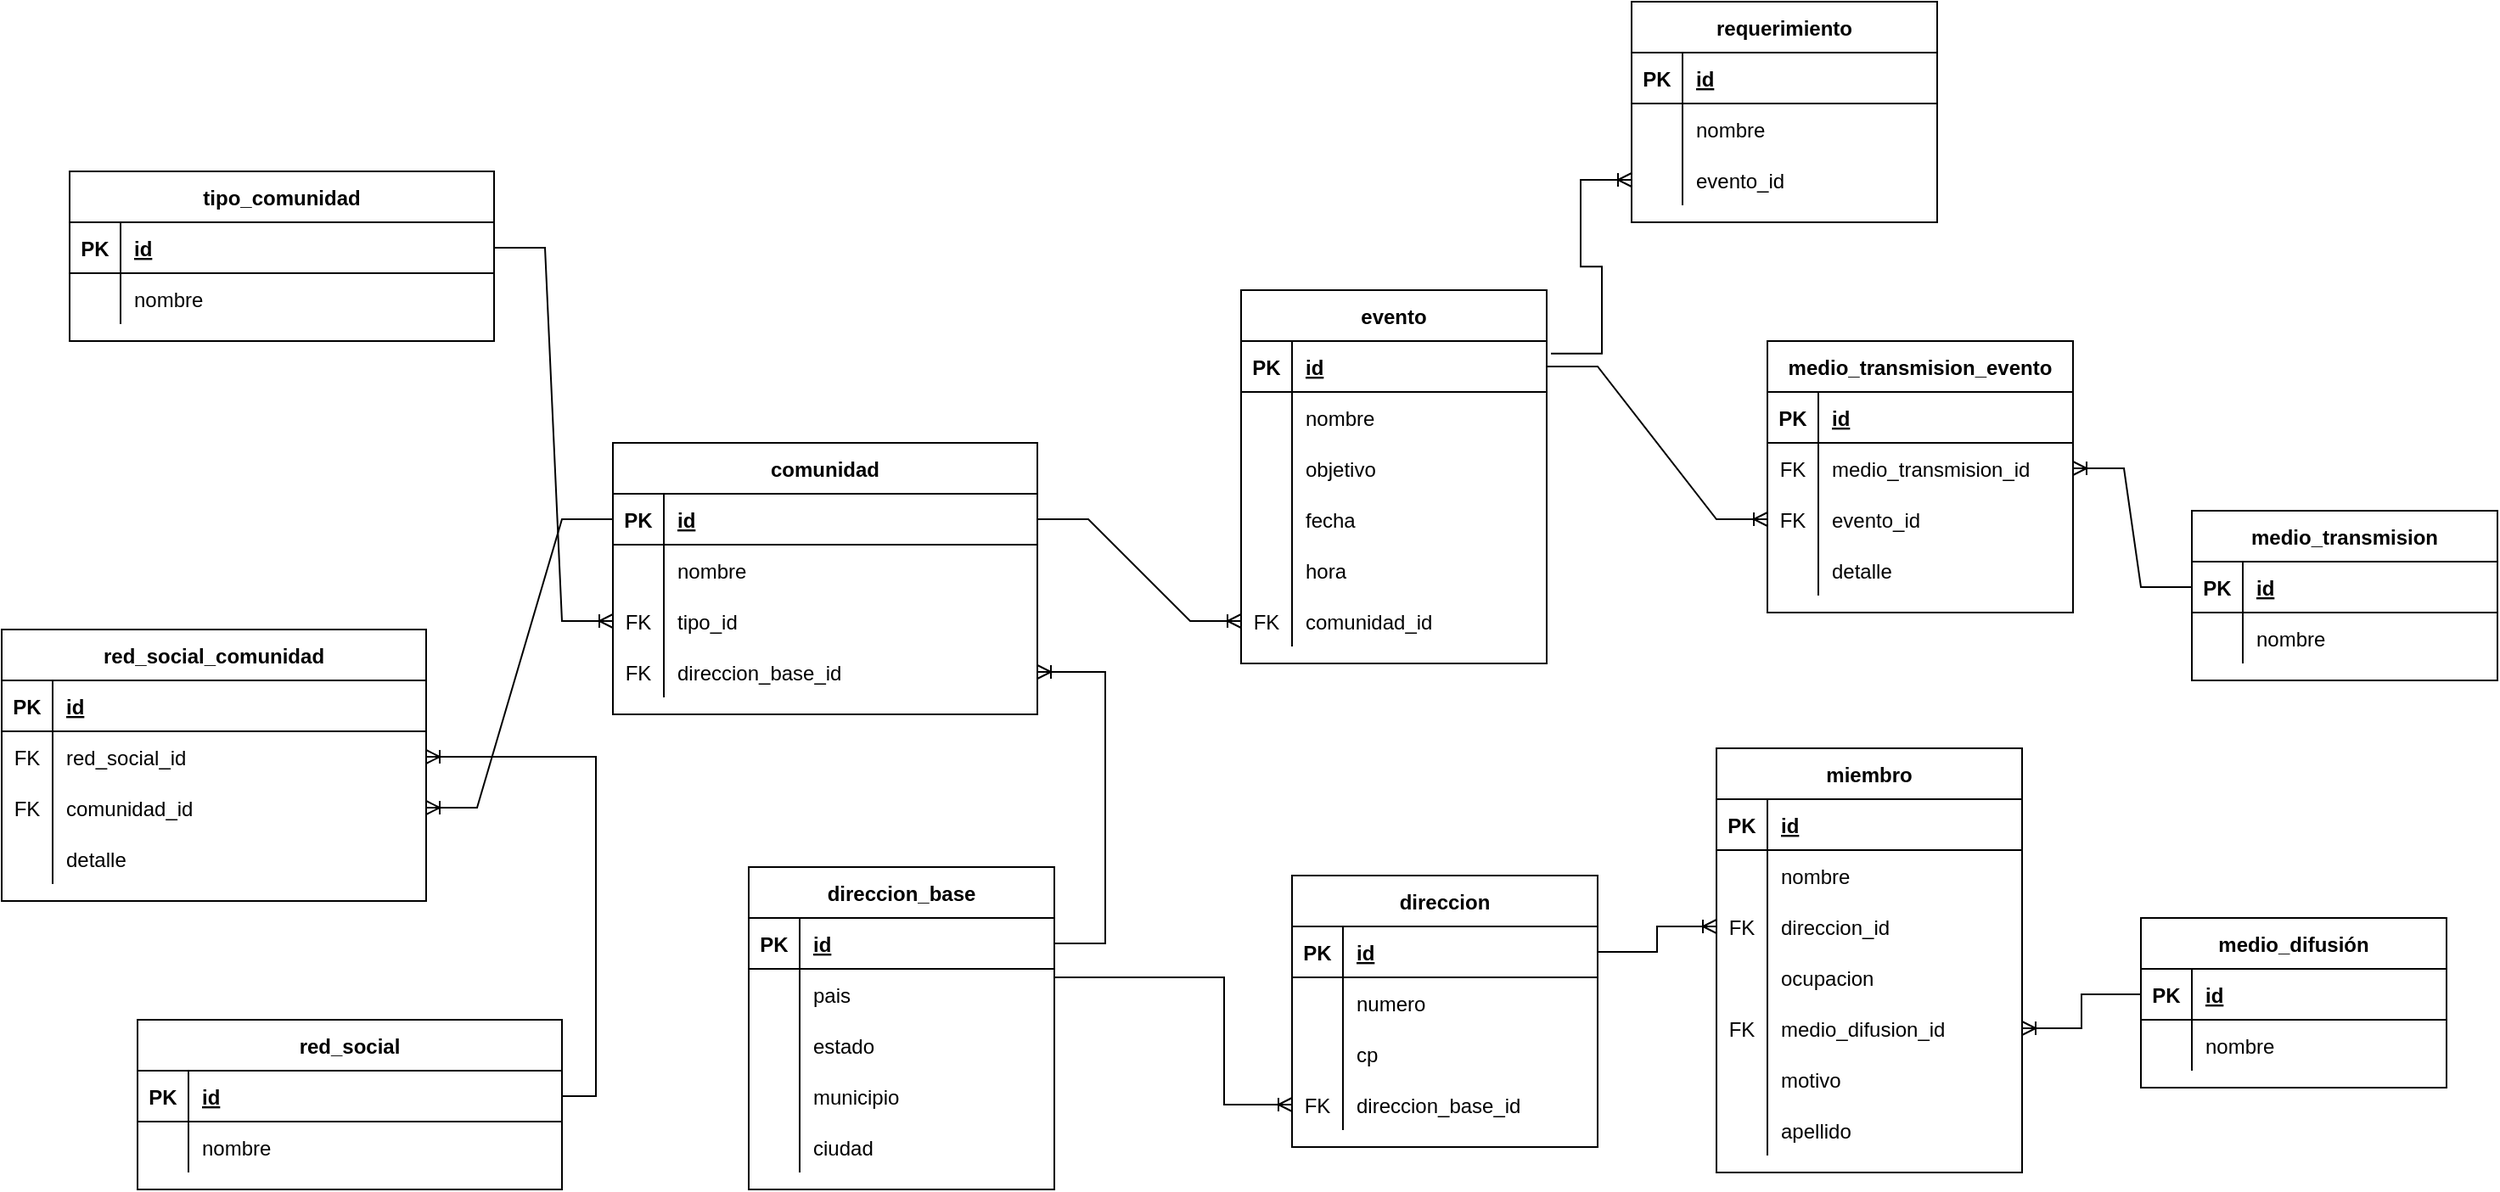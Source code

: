 <mxfile version="16.6.7" type="github" pages="2">
  <diagram id="R2lEEEUBdFMjLlhIrx00" name="Page-1">
    <mxGraphModel dx="2633" dy="1563" grid="1" gridSize="10" guides="1" tooltips="1" connect="1" arrows="1" fold="1" page="1" pageScale="1" pageWidth="1100" pageHeight="850" math="0" shadow="0" extFonts="Permanent Marker^https://fonts.googleapis.com/css?family=Permanent+Marker">
      <root>
        <mxCell id="0" />
        <mxCell id="1" parent="0" />
        <mxCell id="C-vyLk0tnHw3VtMMgP7b-23" value="comunidad" style="shape=table;startSize=30;container=1;collapsible=1;childLayout=tableLayout;fixedRows=1;rowLines=0;fontStyle=1;align=center;resizeLast=1;" parent="1" vertex="1">
          <mxGeometry x="-120" y="10" width="250" height="160" as="geometry" />
        </mxCell>
        <mxCell id="C-vyLk0tnHw3VtMMgP7b-24" value="" style="shape=partialRectangle;collapsible=0;dropTarget=0;pointerEvents=0;fillColor=none;points=[[0,0.5],[1,0.5]];portConstraint=eastwest;top=0;left=0;right=0;bottom=1;" parent="C-vyLk0tnHw3VtMMgP7b-23" vertex="1">
          <mxGeometry y="30" width="250" height="30" as="geometry" />
        </mxCell>
        <mxCell id="C-vyLk0tnHw3VtMMgP7b-25" value="PK" style="shape=partialRectangle;overflow=hidden;connectable=0;fillColor=none;top=0;left=0;bottom=0;right=0;fontStyle=1;" parent="C-vyLk0tnHw3VtMMgP7b-24" vertex="1">
          <mxGeometry width="30" height="30" as="geometry">
            <mxRectangle width="30" height="30" as="alternateBounds" />
          </mxGeometry>
        </mxCell>
        <mxCell id="C-vyLk0tnHw3VtMMgP7b-26" value="id" style="shape=partialRectangle;overflow=hidden;connectable=0;fillColor=none;top=0;left=0;bottom=0;right=0;align=left;spacingLeft=6;fontStyle=5;" parent="C-vyLk0tnHw3VtMMgP7b-24" vertex="1">
          <mxGeometry x="30" width="220" height="30" as="geometry">
            <mxRectangle width="220" height="30" as="alternateBounds" />
          </mxGeometry>
        </mxCell>
        <mxCell id="C-vyLk0tnHw3VtMMgP7b-27" value="" style="shape=partialRectangle;collapsible=0;dropTarget=0;pointerEvents=0;fillColor=none;points=[[0,0.5],[1,0.5]];portConstraint=eastwest;top=0;left=0;right=0;bottom=0;" parent="C-vyLk0tnHw3VtMMgP7b-23" vertex="1">
          <mxGeometry y="60" width="250" height="30" as="geometry" />
        </mxCell>
        <mxCell id="C-vyLk0tnHw3VtMMgP7b-28" value="" style="shape=partialRectangle;overflow=hidden;connectable=0;fillColor=none;top=0;left=0;bottom=0;right=0;" parent="C-vyLk0tnHw3VtMMgP7b-27" vertex="1">
          <mxGeometry width="30" height="30" as="geometry">
            <mxRectangle width="30" height="30" as="alternateBounds" />
          </mxGeometry>
        </mxCell>
        <mxCell id="C-vyLk0tnHw3VtMMgP7b-29" value="nombre  " style="shape=partialRectangle;overflow=hidden;connectable=0;fillColor=none;top=0;left=0;bottom=0;right=0;align=left;spacingLeft=6;" parent="C-vyLk0tnHw3VtMMgP7b-27" vertex="1">
          <mxGeometry x="30" width="220" height="30" as="geometry">
            <mxRectangle width="220" height="30" as="alternateBounds" />
          </mxGeometry>
        </mxCell>
        <mxCell id="h-IXAsERa-8ppL3zHI0V-1" value="" style="shape=partialRectangle;collapsible=0;dropTarget=0;pointerEvents=0;fillColor=none;points=[[0,0.5],[1,0.5]];portConstraint=eastwest;top=0;left=0;right=0;bottom=0;" parent="C-vyLk0tnHw3VtMMgP7b-23" vertex="1">
          <mxGeometry y="90" width="250" height="30" as="geometry" />
        </mxCell>
        <mxCell id="h-IXAsERa-8ppL3zHI0V-2" value="FK" style="shape=partialRectangle;overflow=hidden;connectable=0;fillColor=none;top=0;left=0;bottom=0;right=0;" parent="h-IXAsERa-8ppL3zHI0V-1" vertex="1">
          <mxGeometry width="30" height="30" as="geometry">
            <mxRectangle width="30" height="30" as="alternateBounds" />
          </mxGeometry>
        </mxCell>
        <mxCell id="h-IXAsERa-8ppL3zHI0V-3" value="tipo_id" style="shape=partialRectangle;overflow=hidden;connectable=0;fillColor=none;top=0;left=0;bottom=0;right=0;align=left;spacingLeft=6;" parent="h-IXAsERa-8ppL3zHI0V-1" vertex="1">
          <mxGeometry x="30" width="220" height="30" as="geometry">
            <mxRectangle width="220" height="30" as="alternateBounds" />
          </mxGeometry>
        </mxCell>
        <mxCell id="h-IXAsERa-8ppL3zHI0V-7" value="" style="shape=partialRectangle;collapsible=0;dropTarget=0;pointerEvents=0;fillColor=none;points=[[0,0.5],[1,0.5]];portConstraint=eastwest;top=0;left=0;right=0;bottom=0;" parent="C-vyLk0tnHw3VtMMgP7b-23" vertex="1">
          <mxGeometry y="120" width="250" height="30" as="geometry" />
        </mxCell>
        <mxCell id="h-IXAsERa-8ppL3zHI0V-8" value="FK" style="shape=partialRectangle;overflow=hidden;connectable=0;fillColor=none;top=0;left=0;bottom=0;right=0;" parent="h-IXAsERa-8ppL3zHI0V-7" vertex="1">
          <mxGeometry width="30" height="30" as="geometry">
            <mxRectangle width="30" height="30" as="alternateBounds" />
          </mxGeometry>
        </mxCell>
        <mxCell id="h-IXAsERa-8ppL3zHI0V-9" value="direccion_base_id" style="shape=partialRectangle;overflow=hidden;connectable=0;fillColor=none;top=0;left=0;bottom=0;right=0;align=left;spacingLeft=6;" parent="h-IXAsERa-8ppL3zHI0V-7" vertex="1">
          <mxGeometry x="30" width="220" height="30" as="geometry">
            <mxRectangle width="220" height="30" as="alternateBounds" />
          </mxGeometry>
        </mxCell>
        <mxCell id="h-IXAsERa-8ppL3zHI0V-13" value="evento" style="shape=table;startSize=30;container=1;collapsible=1;childLayout=tableLayout;fixedRows=1;rowLines=0;fontStyle=1;align=center;resizeLast=1;" parent="1" vertex="1">
          <mxGeometry x="250" y="-80" width="180" height="220" as="geometry" />
        </mxCell>
        <mxCell id="h-IXAsERa-8ppL3zHI0V-14" value="" style="shape=tableRow;horizontal=0;startSize=0;swimlaneHead=0;swimlaneBody=0;fillColor=none;collapsible=0;dropTarget=0;points=[[0,0.5],[1,0.5]];portConstraint=eastwest;top=0;left=0;right=0;bottom=1;" parent="h-IXAsERa-8ppL3zHI0V-13" vertex="1">
          <mxGeometry y="30" width="180" height="30" as="geometry" />
        </mxCell>
        <mxCell id="h-IXAsERa-8ppL3zHI0V-15" value="PK" style="shape=partialRectangle;connectable=0;fillColor=none;top=0;left=0;bottom=0;right=0;fontStyle=1;overflow=hidden;" parent="h-IXAsERa-8ppL3zHI0V-14" vertex="1">
          <mxGeometry width="30" height="30" as="geometry">
            <mxRectangle width="30" height="30" as="alternateBounds" />
          </mxGeometry>
        </mxCell>
        <mxCell id="h-IXAsERa-8ppL3zHI0V-16" value="id" style="shape=partialRectangle;connectable=0;fillColor=none;top=0;left=0;bottom=0;right=0;align=left;spacingLeft=6;fontStyle=5;overflow=hidden;" parent="h-IXAsERa-8ppL3zHI0V-14" vertex="1">
          <mxGeometry x="30" width="150" height="30" as="geometry">
            <mxRectangle width="150" height="30" as="alternateBounds" />
          </mxGeometry>
        </mxCell>
        <mxCell id="h-IXAsERa-8ppL3zHI0V-17" value="" style="shape=tableRow;horizontal=0;startSize=0;swimlaneHead=0;swimlaneBody=0;fillColor=none;collapsible=0;dropTarget=0;points=[[0,0.5],[1,0.5]];portConstraint=eastwest;top=0;left=0;right=0;bottom=0;" parent="h-IXAsERa-8ppL3zHI0V-13" vertex="1">
          <mxGeometry y="60" width="180" height="30" as="geometry" />
        </mxCell>
        <mxCell id="h-IXAsERa-8ppL3zHI0V-18" value="" style="shape=partialRectangle;connectable=0;fillColor=none;top=0;left=0;bottom=0;right=0;editable=1;overflow=hidden;" parent="h-IXAsERa-8ppL3zHI0V-17" vertex="1">
          <mxGeometry width="30" height="30" as="geometry">
            <mxRectangle width="30" height="30" as="alternateBounds" />
          </mxGeometry>
        </mxCell>
        <mxCell id="h-IXAsERa-8ppL3zHI0V-19" value="nombre" style="shape=partialRectangle;connectable=0;fillColor=none;top=0;left=0;bottom=0;right=0;align=left;spacingLeft=6;overflow=hidden;" parent="h-IXAsERa-8ppL3zHI0V-17" vertex="1">
          <mxGeometry x="30" width="150" height="30" as="geometry">
            <mxRectangle width="150" height="30" as="alternateBounds" />
          </mxGeometry>
        </mxCell>
        <mxCell id="h-IXAsERa-8ppL3zHI0V-20" value="" style="shape=tableRow;horizontal=0;startSize=0;swimlaneHead=0;swimlaneBody=0;fillColor=none;collapsible=0;dropTarget=0;points=[[0,0.5],[1,0.5]];portConstraint=eastwest;top=0;left=0;right=0;bottom=0;" parent="h-IXAsERa-8ppL3zHI0V-13" vertex="1">
          <mxGeometry y="90" width="180" height="30" as="geometry" />
        </mxCell>
        <mxCell id="h-IXAsERa-8ppL3zHI0V-21" value="" style="shape=partialRectangle;connectable=0;fillColor=none;top=0;left=0;bottom=0;right=0;editable=1;overflow=hidden;" parent="h-IXAsERa-8ppL3zHI0V-20" vertex="1">
          <mxGeometry width="30" height="30" as="geometry">
            <mxRectangle width="30" height="30" as="alternateBounds" />
          </mxGeometry>
        </mxCell>
        <mxCell id="h-IXAsERa-8ppL3zHI0V-22" value="objetivo" style="shape=partialRectangle;connectable=0;fillColor=none;top=0;left=0;bottom=0;right=0;align=left;spacingLeft=6;overflow=hidden;" parent="h-IXAsERa-8ppL3zHI0V-20" vertex="1">
          <mxGeometry x="30" width="150" height="30" as="geometry">
            <mxRectangle width="150" height="30" as="alternateBounds" />
          </mxGeometry>
        </mxCell>
        <mxCell id="h-IXAsERa-8ppL3zHI0V-23" value="" style="shape=tableRow;horizontal=0;startSize=0;swimlaneHead=0;swimlaneBody=0;fillColor=none;collapsible=0;dropTarget=0;points=[[0,0.5],[1,0.5]];portConstraint=eastwest;top=0;left=0;right=0;bottom=0;" parent="h-IXAsERa-8ppL3zHI0V-13" vertex="1">
          <mxGeometry y="120" width="180" height="30" as="geometry" />
        </mxCell>
        <mxCell id="h-IXAsERa-8ppL3zHI0V-24" value="" style="shape=partialRectangle;connectable=0;fillColor=none;top=0;left=0;bottom=0;right=0;editable=1;overflow=hidden;" parent="h-IXAsERa-8ppL3zHI0V-23" vertex="1">
          <mxGeometry width="30" height="30" as="geometry">
            <mxRectangle width="30" height="30" as="alternateBounds" />
          </mxGeometry>
        </mxCell>
        <mxCell id="h-IXAsERa-8ppL3zHI0V-25" value="fecha" style="shape=partialRectangle;connectable=0;fillColor=none;top=0;left=0;bottom=0;right=0;align=left;spacingLeft=6;overflow=hidden;" parent="h-IXAsERa-8ppL3zHI0V-23" vertex="1">
          <mxGeometry x="30" width="150" height="30" as="geometry">
            <mxRectangle width="150" height="30" as="alternateBounds" />
          </mxGeometry>
        </mxCell>
        <mxCell id="h-IXAsERa-8ppL3zHI0V-26" value="" style="shape=tableRow;horizontal=0;startSize=0;swimlaneHead=0;swimlaneBody=0;fillColor=none;collapsible=0;dropTarget=0;points=[[0,0.5],[1,0.5]];portConstraint=eastwest;top=0;left=0;right=0;bottom=0;" parent="h-IXAsERa-8ppL3zHI0V-13" vertex="1">
          <mxGeometry y="150" width="180" height="30" as="geometry" />
        </mxCell>
        <mxCell id="h-IXAsERa-8ppL3zHI0V-27" value="" style="shape=partialRectangle;connectable=0;fillColor=none;top=0;left=0;bottom=0;right=0;editable=1;overflow=hidden;" parent="h-IXAsERa-8ppL3zHI0V-26" vertex="1">
          <mxGeometry width="30" height="30" as="geometry">
            <mxRectangle width="30" height="30" as="alternateBounds" />
          </mxGeometry>
        </mxCell>
        <mxCell id="h-IXAsERa-8ppL3zHI0V-28" value="hora" style="shape=partialRectangle;connectable=0;fillColor=none;top=0;left=0;bottom=0;right=0;align=left;spacingLeft=6;overflow=hidden;" parent="h-IXAsERa-8ppL3zHI0V-26" vertex="1">
          <mxGeometry x="30" width="150" height="30" as="geometry">
            <mxRectangle width="150" height="30" as="alternateBounds" />
          </mxGeometry>
        </mxCell>
        <mxCell id="h-IXAsERa-8ppL3zHI0V-246" value="" style="shape=tableRow;horizontal=0;startSize=0;swimlaneHead=0;swimlaneBody=0;fillColor=none;collapsible=0;dropTarget=0;points=[[0,0.5],[1,0.5]];portConstraint=eastwest;top=0;left=0;right=0;bottom=0;" parent="h-IXAsERa-8ppL3zHI0V-13" vertex="1">
          <mxGeometry y="180" width="180" height="30" as="geometry" />
        </mxCell>
        <mxCell id="h-IXAsERa-8ppL3zHI0V-247" value="FK" style="shape=partialRectangle;connectable=0;fillColor=none;top=0;left=0;bottom=0;right=0;editable=1;overflow=hidden;" parent="h-IXAsERa-8ppL3zHI0V-246" vertex="1">
          <mxGeometry width="30" height="30" as="geometry">
            <mxRectangle width="30" height="30" as="alternateBounds" />
          </mxGeometry>
        </mxCell>
        <mxCell id="h-IXAsERa-8ppL3zHI0V-248" value="comunidad_id" style="shape=partialRectangle;connectable=0;fillColor=none;top=0;left=0;bottom=0;right=0;align=left;spacingLeft=6;overflow=hidden;" parent="h-IXAsERa-8ppL3zHI0V-246" vertex="1">
          <mxGeometry x="30" width="150" height="30" as="geometry">
            <mxRectangle width="150" height="30" as="alternateBounds" />
          </mxGeometry>
        </mxCell>
        <mxCell id="h-IXAsERa-8ppL3zHI0V-38" value="miembro" style="shape=table;startSize=30;container=1;collapsible=1;childLayout=tableLayout;fixedRows=1;rowLines=0;fontStyle=1;align=center;resizeLast=1;" parent="1" vertex="1">
          <mxGeometry x="530" y="190" width="180" height="250" as="geometry">
            <mxRectangle x="650" y="130" width="80" height="30" as="alternateBounds" />
          </mxGeometry>
        </mxCell>
        <mxCell id="h-IXAsERa-8ppL3zHI0V-39" value="" style="shape=tableRow;horizontal=0;startSize=0;swimlaneHead=0;swimlaneBody=0;fillColor=none;collapsible=0;dropTarget=0;points=[[0,0.5],[1,0.5]];portConstraint=eastwest;top=0;left=0;right=0;bottom=1;" parent="h-IXAsERa-8ppL3zHI0V-38" vertex="1">
          <mxGeometry y="30" width="180" height="30" as="geometry" />
        </mxCell>
        <mxCell id="h-IXAsERa-8ppL3zHI0V-40" value="PK" style="shape=partialRectangle;connectable=0;fillColor=none;top=0;left=0;bottom=0;right=0;fontStyle=1;overflow=hidden;" parent="h-IXAsERa-8ppL3zHI0V-39" vertex="1">
          <mxGeometry width="30" height="30" as="geometry">
            <mxRectangle width="30" height="30" as="alternateBounds" />
          </mxGeometry>
        </mxCell>
        <mxCell id="h-IXAsERa-8ppL3zHI0V-41" value="id" style="shape=partialRectangle;connectable=0;fillColor=none;top=0;left=0;bottom=0;right=0;align=left;spacingLeft=6;fontStyle=5;overflow=hidden;" parent="h-IXAsERa-8ppL3zHI0V-39" vertex="1">
          <mxGeometry x="30" width="150" height="30" as="geometry">
            <mxRectangle width="150" height="30" as="alternateBounds" />
          </mxGeometry>
        </mxCell>
        <mxCell id="h-IXAsERa-8ppL3zHI0V-42" value="" style="shape=tableRow;horizontal=0;startSize=0;swimlaneHead=0;swimlaneBody=0;fillColor=none;collapsible=0;dropTarget=0;points=[[0,0.5],[1,0.5]];portConstraint=eastwest;top=0;left=0;right=0;bottom=0;" parent="h-IXAsERa-8ppL3zHI0V-38" vertex="1">
          <mxGeometry y="60" width="180" height="30" as="geometry" />
        </mxCell>
        <mxCell id="h-IXAsERa-8ppL3zHI0V-43" value="" style="shape=partialRectangle;connectable=0;fillColor=none;top=0;left=0;bottom=0;right=0;editable=1;overflow=hidden;" parent="h-IXAsERa-8ppL3zHI0V-42" vertex="1">
          <mxGeometry width="30" height="30" as="geometry">
            <mxRectangle width="30" height="30" as="alternateBounds" />
          </mxGeometry>
        </mxCell>
        <mxCell id="h-IXAsERa-8ppL3zHI0V-44" value="nombre" style="shape=partialRectangle;connectable=0;fillColor=none;top=0;left=0;bottom=0;right=0;align=left;spacingLeft=6;overflow=hidden;" parent="h-IXAsERa-8ppL3zHI0V-42" vertex="1">
          <mxGeometry x="30" width="150" height="30" as="geometry">
            <mxRectangle width="150" height="30" as="alternateBounds" />
          </mxGeometry>
        </mxCell>
        <mxCell id="h-IXAsERa-8ppL3zHI0V-45" value="" style="shape=tableRow;horizontal=0;startSize=0;swimlaneHead=0;swimlaneBody=0;fillColor=none;collapsible=0;dropTarget=0;points=[[0,0.5],[1,0.5]];portConstraint=eastwest;top=0;left=0;right=0;bottom=0;" parent="h-IXAsERa-8ppL3zHI0V-38" vertex="1">
          <mxGeometry y="90" width="180" height="30" as="geometry" />
        </mxCell>
        <mxCell id="h-IXAsERa-8ppL3zHI0V-46" value="FK" style="shape=partialRectangle;connectable=0;fillColor=none;top=0;left=0;bottom=0;right=0;editable=1;overflow=hidden;" parent="h-IXAsERa-8ppL3zHI0V-45" vertex="1">
          <mxGeometry width="30" height="30" as="geometry">
            <mxRectangle width="30" height="30" as="alternateBounds" />
          </mxGeometry>
        </mxCell>
        <mxCell id="h-IXAsERa-8ppL3zHI0V-47" value="direccion_id" style="shape=partialRectangle;connectable=0;fillColor=none;top=0;left=0;bottom=0;right=0;align=left;spacingLeft=6;overflow=hidden;" parent="h-IXAsERa-8ppL3zHI0V-45" vertex="1">
          <mxGeometry x="30" width="150" height="30" as="geometry">
            <mxRectangle width="150" height="30" as="alternateBounds" />
          </mxGeometry>
        </mxCell>
        <mxCell id="h-IXAsERa-8ppL3zHI0V-48" value="" style="shape=tableRow;horizontal=0;startSize=0;swimlaneHead=0;swimlaneBody=0;fillColor=none;collapsible=0;dropTarget=0;points=[[0,0.5],[1,0.5]];portConstraint=eastwest;top=0;left=0;right=0;bottom=0;" parent="h-IXAsERa-8ppL3zHI0V-38" vertex="1">
          <mxGeometry y="120" width="180" height="30" as="geometry" />
        </mxCell>
        <mxCell id="h-IXAsERa-8ppL3zHI0V-49" value="" style="shape=partialRectangle;connectable=0;fillColor=none;top=0;left=0;bottom=0;right=0;editable=1;overflow=hidden;" parent="h-IXAsERa-8ppL3zHI0V-48" vertex="1">
          <mxGeometry width="30" height="30" as="geometry">
            <mxRectangle width="30" height="30" as="alternateBounds" />
          </mxGeometry>
        </mxCell>
        <mxCell id="h-IXAsERa-8ppL3zHI0V-50" value="ocupacion" style="shape=partialRectangle;connectable=0;fillColor=none;top=0;left=0;bottom=0;right=0;align=left;spacingLeft=6;overflow=hidden;" parent="h-IXAsERa-8ppL3zHI0V-48" vertex="1">
          <mxGeometry x="30" width="150" height="30" as="geometry">
            <mxRectangle width="150" height="30" as="alternateBounds" />
          </mxGeometry>
        </mxCell>
        <mxCell id="h-IXAsERa-8ppL3zHI0V-51" value="" style="shape=tableRow;horizontal=0;startSize=0;swimlaneHead=0;swimlaneBody=0;fillColor=none;collapsible=0;dropTarget=0;points=[[0,0.5],[1,0.5]];portConstraint=eastwest;top=0;left=0;right=0;bottom=0;" parent="h-IXAsERa-8ppL3zHI0V-38" vertex="1">
          <mxGeometry y="150" width="180" height="30" as="geometry" />
        </mxCell>
        <mxCell id="h-IXAsERa-8ppL3zHI0V-52" value="FK" style="shape=partialRectangle;connectable=0;fillColor=none;top=0;left=0;bottom=0;right=0;editable=1;overflow=hidden;" parent="h-IXAsERa-8ppL3zHI0V-51" vertex="1">
          <mxGeometry width="30" height="30" as="geometry">
            <mxRectangle width="30" height="30" as="alternateBounds" />
          </mxGeometry>
        </mxCell>
        <mxCell id="h-IXAsERa-8ppL3zHI0V-53" value="medio_difusion_id" style="shape=partialRectangle;connectable=0;fillColor=none;top=0;left=0;bottom=0;right=0;align=left;spacingLeft=6;overflow=hidden;" parent="h-IXAsERa-8ppL3zHI0V-51" vertex="1">
          <mxGeometry x="30" width="150" height="30" as="geometry">
            <mxRectangle width="150" height="30" as="alternateBounds" />
          </mxGeometry>
        </mxCell>
        <mxCell id="h-IXAsERa-8ppL3zHI0V-54" value="" style="shape=tableRow;horizontal=0;startSize=0;swimlaneHead=0;swimlaneBody=0;fillColor=none;collapsible=0;dropTarget=0;points=[[0,0.5],[1,0.5]];portConstraint=eastwest;top=0;left=0;right=0;bottom=0;" parent="h-IXAsERa-8ppL3zHI0V-38" vertex="1">
          <mxGeometry y="180" width="180" height="30" as="geometry" />
        </mxCell>
        <mxCell id="h-IXAsERa-8ppL3zHI0V-55" value="" style="shape=partialRectangle;connectable=0;fillColor=none;top=0;left=0;bottom=0;right=0;editable=1;overflow=hidden;" parent="h-IXAsERa-8ppL3zHI0V-54" vertex="1">
          <mxGeometry width="30" height="30" as="geometry">
            <mxRectangle width="30" height="30" as="alternateBounds" />
          </mxGeometry>
        </mxCell>
        <mxCell id="h-IXAsERa-8ppL3zHI0V-56" value="motivo" style="shape=partialRectangle;connectable=0;fillColor=none;top=0;left=0;bottom=0;right=0;align=left;spacingLeft=6;overflow=hidden;" parent="h-IXAsERa-8ppL3zHI0V-54" vertex="1">
          <mxGeometry x="30" width="150" height="30" as="geometry">
            <mxRectangle width="150" height="30" as="alternateBounds" />
          </mxGeometry>
        </mxCell>
        <mxCell id="h-IXAsERa-8ppL3zHI0V-64" value="" style="shape=tableRow;horizontal=0;startSize=0;swimlaneHead=0;swimlaneBody=0;fillColor=none;collapsible=0;dropTarget=0;points=[[0,0.5],[1,0.5]];portConstraint=eastwest;top=0;left=0;right=0;bottom=0;" parent="h-IXAsERa-8ppL3zHI0V-38" vertex="1">
          <mxGeometry y="210" width="180" height="30" as="geometry" />
        </mxCell>
        <mxCell id="h-IXAsERa-8ppL3zHI0V-65" value="" style="shape=partialRectangle;connectable=0;fillColor=none;top=0;left=0;bottom=0;right=0;editable=1;overflow=hidden;" parent="h-IXAsERa-8ppL3zHI0V-64" vertex="1">
          <mxGeometry width="30" height="30" as="geometry">
            <mxRectangle width="30" height="30" as="alternateBounds" />
          </mxGeometry>
        </mxCell>
        <mxCell id="h-IXAsERa-8ppL3zHI0V-66" value="apellido" style="shape=partialRectangle;connectable=0;fillColor=none;top=0;left=0;bottom=0;right=0;align=left;spacingLeft=6;overflow=hidden;" parent="h-IXAsERa-8ppL3zHI0V-64" vertex="1">
          <mxGeometry x="30" width="150" height="30" as="geometry">
            <mxRectangle width="150" height="30" as="alternateBounds" />
          </mxGeometry>
        </mxCell>
        <mxCell id="h-IXAsERa-8ppL3zHI0V-67" value="direccion" style="shape=table;startSize=30;container=1;collapsible=1;childLayout=tableLayout;fixedRows=1;rowLines=0;fontStyle=1;align=center;resizeLast=1;" parent="1" vertex="1">
          <mxGeometry x="280" y="265" width="180" height="160" as="geometry">
            <mxRectangle x="650" y="130" width="80" height="30" as="alternateBounds" />
          </mxGeometry>
        </mxCell>
        <mxCell id="h-IXAsERa-8ppL3zHI0V-68" value="" style="shape=tableRow;horizontal=0;startSize=0;swimlaneHead=0;swimlaneBody=0;fillColor=none;collapsible=0;dropTarget=0;points=[[0,0.5],[1,0.5]];portConstraint=eastwest;top=0;left=0;right=0;bottom=1;" parent="h-IXAsERa-8ppL3zHI0V-67" vertex="1">
          <mxGeometry y="30" width="180" height="30" as="geometry" />
        </mxCell>
        <mxCell id="h-IXAsERa-8ppL3zHI0V-69" value="PK" style="shape=partialRectangle;connectable=0;fillColor=none;top=0;left=0;bottom=0;right=0;fontStyle=1;overflow=hidden;" parent="h-IXAsERa-8ppL3zHI0V-68" vertex="1">
          <mxGeometry width="30" height="30" as="geometry">
            <mxRectangle width="30" height="30" as="alternateBounds" />
          </mxGeometry>
        </mxCell>
        <mxCell id="h-IXAsERa-8ppL3zHI0V-70" value="id" style="shape=partialRectangle;connectable=0;fillColor=none;top=0;left=0;bottom=0;right=0;align=left;spacingLeft=6;fontStyle=5;overflow=hidden;" parent="h-IXAsERa-8ppL3zHI0V-68" vertex="1">
          <mxGeometry x="30" width="150" height="30" as="geometry">
            <mxRectangle width="150" height="30" as="alternateBounds" />
          </mxGeometry>
        </mxCell>
        <mxCell id="h-IXAsERa-8ppL3zHI0V-83" value="" style="shape=tableRow;horizontal=0;startSize=0;swimlaneHead=0;swimlaneBody=0;fillColor=none;collapsible=0;dropTarget=0;points=[[0,0.5],[1,0.5]];portConstraint=eastwest;top=0;left=0;right=0;bottom=0;" parent="h-IXAsERa-8ppL3zHI0V-67" vertex="1">
          <mxGeometry y="60" width="180" height="30" as="geometry" />
        </mxCell>
        <mxCell id="h-IXAsERa-8ppL3zHI0V-84" value="" style="shape=partialRectangle;connectable=0;fillColor=none;top=0;left=0;bottom=0;right=0;editable=1;overflow=hidden;" parent="h-IXAsERa-8ppL3zHI0V-83" vertex="1">
          <mxGeometry width="30" height="30" as="geometry">
            <mxRectangle width="30" height="30" as="alternateBounds" />
          </mxGeometry>
        </mxCell>
        <mxCell id="h-IXAsERa-8ppL3zHI0V-85" value="numero" style="shape=partialRectangle;connectable=0;fillColor=none;top=0;left=0;bottom=0;right=0;align=left;spacingLeft=6;overflow=hidden;" parent="h-IXAsERa-8ppL3zHI0V-83" vertex="1">
          <mxGeometry x="30" width="150" height="30" as="geometry">
            <mxRectangle width="150" height="30" as="alternateBounds" />
          </mxGeometry>
        </mxCell>
        <mxCell id="h-IXAsERa-8ppL3zHI0V-86" value="" style="shape=tableRow;horizontal=0;startSize=0;swimlaneHead=0;swimlaneBody=0;fillColor=none;collapsible=0;dropTarget=0;points=[[0,0.5],[1,0.5]];portConstraint=eastwest;top=0;left=0;right=0;bottom=0;" parent="h-IXAsERa-8ppL3zHI0V-67" vertex="1">
          <mxGeometry y="90" width="180" height="30" as="geometry" />
        </mxCell>
        <mxCell id="h-IXAsERa-8ppL3zHI0V-87" value="" style="shape=partialRectangle;connectable=0;fillColor=none;top=0;left=0;bottom=0;right=0;editable=1;overflow=hidden;" parent="h-IXAsERa-8ppL3zHI0V-86" vertex="1">
          <mxGeometry width="30" height="30" as="geometry">
            <mxRectangle width="30" height="30" as="alternateBounds" />
          </mxGeometry>
        </mxCell>
        <mxCell id="h-IXAsERa-8ppL3zHI0V-88" value="cp" style="shape=partialRectangle;connectable=0;fillColor=none;top=0;left=0;bottom=0;right=0;align=left;spacingLeft=6;overflow=hidden;" parent="h-IXAsERa-8ppL3zHI0V-86" vertex="1">
          <mxGeometry x="30" width="150" height="30" as="geometry">
            <mxRectangle width="150" height="30" as="alternateBounds" />
          </mxGeometry>
        </mxCell>
        <mxCell id="h-IXAsERa-8ppL3zHI0V-133" value="" style="shape=tableRow;horizontal=0;startSize=0;swimlaneHead=0;swimlaneBody=0;fillColor=none;collapsible=0;dropTarget=0;points=[[0,0.5],[1,0.5]];portConstraint=eastwest;top=0;left=0;right=0;bottom=0;" parent="h-IXAsERa-8ppL3zHI0V-67" vertex="1">
          <mxGeometry y="120" width="180" height="30" as="geometry" />
        </mxCell>
        <mxCell id="h-IXAsERa-8ppL3zHI0V-134" value="FK" style="shape=partialRectangle;connectable=0;fillColor=none;top=0;left=0;bottom=0;right=0;editable=1;overflow=hidden;" parent="h-IXAsERa-8ppL3zHI0V-133" vertex="1">
          <mxGeometry width="30" height="30" as="geometry">
            <mxRectangle width="30" height="30" as="alternateBounds" />
          </mxGeometry>
        </mxCell>
        <mxCell id="h-IXAsERa-8ppL3zHI0V-135" value="direccion_base_id" style="shape=partialRectangle;connectable=0;fillColor=none;top=0;left=0;bottom=0;right=0;align=left;spacingLeft=6;overflow=hidden;" parent="h-IXAsERa-8ppL3zHI0V-133" vertex="1">
          <mxGeometry x="30" width="150" height="30" as="geometry">
            <mxRectangle width="150" height="30" as="alternateBounds" />
          </mxGeometry>
        </mxCell>
        <mxCell id="h-IXAsERa-8ppL3zHI0V-89" value="direccion_base" style="shape=table;startSize=30;container=1;collapsible=1;childLayout=tableLayout;fixedRows=1;rowLines=0;fontStyle=1;align=center;resizeLast=1;" parent="1" vertex="1">
          <mxGeometry x="-40" y="260" width="180" height="190" as="geometry">
            <mxRectangle x="650" y="130" width="80" height="30" as="alternateBounds" />
          </mxGeometry>
        </mxCell>
        <mxCell id="h-IXAsERa-8ppL3zHI0V-90" value="" style="shape=tableRow;horizontal=0;startSize=0;swimlaneHead=0;swimlaneBody=0;fillColor=none;collapsible=0;dropTarget=0;points=[[0,0.5],[1,0.5]];portConstraint=eastwest;top=0;left=0;right=0;bottom=1;" parent="h-IXAsERa-8ppL3zHI0V-89" vertex="1">
          <mxGeometry y="30" width="180" height="30" as="geometry" />
        </mxCell>
        <mxCell id="h-IXAsERa-8ppL3zHI0V-91" value="PK" style="shape=partialRectangle;connectable=0;fillColor=none;top=0;left=0;bottom=0;right=0;fontStyle=1;overflow=hidden;" parent="h-IXAsERa-8ppL3zHI0V-90" vertex="1">
          <mxGeometry width="30" height="30" as="geometry">
            <mxRectangle width="30" height="30" as="alternateBounds" />
          </mxGeometry>
        </mxCell>
        <mxCell id="h-IXAsERa-8ppL3zHI0V-92" value="id" style="shape=partialRectangle;connectable=0;fillColor=none;top=0;left=0;bottom=0;right=0;align=left;spacingLeft=6;fontStyle=5;overflow=hidden;" parent="h-IXAsERa-8ppL3zHI0V-90" vertex="1">
          <mxGeometry x="30" width="150" height="30" as="geometry">
            <mxRectangle width="150" height="30" as="alternateBounds" />
          </mxGeometry>
        </mxCell>
        <mxCell id="h-IXAsERa-8ppL3zHI0V-93" value="" style="shape=tableRow;horizontal=0;startSize=0;swimlaneHead=0;swimlaneBody=0;fillColor=none;collapsible=0;dropTarget=0;points=[[0,0.5],[1,0.5]];portConstraint=eastwest;top=0;left=0;right=0;bottom=0;" parent="h-IXAsERa-8ppL3zHI0V-89" vertex="1">
          <mxGeometry y="60" width="180" height="30" as="geometry" />
        </mxCell>
        <mxCell id="h-IXAsERa-8ppL3zHI0V-94" value="" style="shape=partialRectangle;connectable=0;fillColor=none;top=0;left=0;bottom=0;right=0;editable=1;overflow=hidden;" parent="h-IXAsERa-8ppL3zHI0V-93" vertex="1">
          <mxGeometry width="30" height="30" as="geometry">
            <mxRectangle width="30" height="30" as="alternateBounds" />
          </mxGeometry>
        </mxCell>
        <mxCell id="h-IXAsERa-8ppL3zHI0V-95" value="pais" style="shape=partialRectangle;connectable=0;fillColor=none;top=0;left=0;bottom=0;right=0;align=left;spacingLeft=6;overflow=hidden;" parent="h-IXAsERa-8ppL3zHI0V-93" vertex="1">
          <mxGeometry x="30" width="150" height="30" as="geometry">
            <mxRectangle width="150" height="30" as="alternateBounds" />
          </mxGeometry>
        </mxCell>
        <mxCell id="h-IXAsERa-8ppL3zHI0V-96" value="" style="shape=tableRow;horizontal=0;startSize=0;swimlaneHead=0;swimlaneBody=0;fillColor=none;collapsible=0;dropTarget=0;points=[[0,0.5],[1,0.5]];portConstraint=eastwest;top=0;left=0;right=0;bottom=0;" parent="h-IXAsERa-8ppL3zHI0V-89" vertex="1">
          <mxGeometry y="90" width="180" height="30" as="geometry" />
        </mxCell>
        <mxCell id="h-IXAsERa-8ppL3zHI0V-97" value="" style="shape=partialRectangle;connectable=0;fillColor=none;top=0;left=0;bottom=0;right=0;editable=1;overflow=hidden;" parent="h-IXAsERa-8ppL3zHI0V-96" vertex="1">
          <mxGeometry width="30" height="30" as="geometry">
            <mxRectangle width="30" height="30" as="alternateBounds" />
          </mxGeometry>
        </mxCell>
        <mxCell id="h-IXAsERa-8ppL3zHI0V-98" value="estado" style="shape=partialRectangle;connectable=0;fillColor=none;top=0;left=0;bottom=0;right=0;align=left;spacingLeft=6;overflow=hidden;" parent="h-IXAsERa-8ppL3zHI0V-96" vertex="1">
          <mxGeometry x="30" width="150" height="30" as="geometry">
            <mxRectangle width="150" height="30" as="alternateBounds" />
          </mxGeometry>
        </mxCell>
        <mxCell id="h-IXAsERa-8ppL3zHI0V-99" value="" style="shape=tableRow;horizontal=0;startSize=0;swimlaneHead=0;swimlaneBody=0;fillColor=none;collapsible=0;dropTarget=0;points=[[0,0.5],[1,0.5]];portConstraint=eastwest;top=0;left=0;right=0;bottom=0;" parent="h-IXAsERa-8ppL3zHI0V-89" vertex="1">
          <mxGeometry y="120" width="180" height="30" as="geometry" />
        </mxCell>
        <mxCell id="h-IXAsERa-8ppL3zHI0V-100" value="" style="shape=partialRectangle;connectable=0;fillColor=none;top=0;left=0;bottom=0;right=0;editable=1;overflow=hidden;" parent="h-IXAsERa-8ppL3zHI0V-99" vertex="1">
          <mxGeometry width="30" height="30" as="geometry">
            <mxRectangle width="30" height="30" as="alternateBounds" />
          </mxGeometry>
        </mxCell>
        <mxCell id="h-IXAsERa-8ppL3zHI0V-101" value="municipio" style="shape=partialRectangle;connectable=0;fillColor=none;top=0;left=0;bottom=0;right=0;align=left;spacingLeft=6;overflow=hidden;" parent="h-IXAsERa-8ppL3zHI0V-99" vertex="1">
          <mxGeometry x="30" width="150" height="30" as="geometry">
            <mxRectangle width="150" height="30" as="alternateBounds" />
          </mxGeometry>
        </mxCell>
        <mxCell id="h-IXAsERa-8ppL3zHI0V-102" value="" style="shape=tableRow;horizontal=0;startSize=0;swimlaneHead=0;swimlaneBody=0;fillColor=none;collapsible=0;dropTarget=0;points=[[0,0.5],[1,0.5]];portConstraint=eastwest;top=0;left=0;right=0;bottom=0;" parent="h-IXAsERa-8ppL3zHI0V-89" vertex="1">
          <mxGeometry y="150" width="180" height="30" as="geometry" />
        </mxCell>
        <mxCell id="h-IXAsERa-8ppL3zHI0V-103" value="" style="shape=partialRectangle;connectable=0;fillColor=none;top=0;left=0;bottom=0;right=0;editable=1;overflow=hidden;" parent="h-IXAsERa-8ppL3zHI0V-102" vertex="1">
          <mxGeometry width="30" height="30" as="geometry">
            <mxRectangle width="30" height="30" as="alternateBounds" />
          </mxGeometry>
        </mxCell>
        <mxCell id="h-IXAsERa-8ppL3zHI0V-104" value="ciudad" style="shape=partialRectangle;connectable=0;fillColor=none;top=0;left=0;bottom=0;right=0;align=left;spacingLeft=6;overflow=hidden;" parent="h-IXAsERa-8ppL3zHI0V-102" vertex="1">
          <mxGeometry x="30" width="150" height="30" as="geometry">
            <mxRectangle width="150" height="30" as="alternateBounds" />
          </mxGeometry>
        </mxCell>
        <mxCell id="h-IXAsERa-8ppL3zHI0V-111" value="medio_difusión" style="shape=table;startSize=30;container=1;collapsible=1;childLayout=tableLayout;fixedRows=1;rowLines=0;fontStyle=1;align=center;resizeLast=1;" parent="1" vertex="1">
          <mxGeometry x="780" y="290" width="180" height="100" as="geometry">
            <mxRectangle x="650" y="130" width="80" height="30" as="alternateBounds" />
          </mxGeometry>
        </mxCell>
        <mxCell id="h-IXAsERa-8ppL3zHI0V-112" value="" style="shape=tableRow;horizontal=0;startSize=0;swimlaneHead=0;swimlaneBody=0;fillColor=none;collapsible=0;dropTarget=0;points=[[0,0.5],[1,0.5]];portConstraint=eastwest;top=0;left=0;right=0;bottom=1;" parent="h-IXAsERa-8ppL3zHI0V-111" vertex="1">
          <mxGeometry y="30" width="180" height="30" as="geometry" />
        </mxCell>
        <mxCell id="h-IXAsERa-8ppL3zHI0V-113" value="PK" style="shape=partialRectangle;connectable=0;fillColor=none;top=0;left=0;bottom=0;right=0;fontStyle=1;overflow=hidden;" parent="h-IXAsERa-8ppL3zHI0V-112" vertex="1">
          <mxGeometry width="30" height="30" as="geometry">
            <mxRectangle width="30" height="30" as="alternateBounds" />
          </mxGeometry>
        </mxCell>
        <mxCell id="h-IXAsERa-8ppL3zHI0V-114" value="id" style="shape=partialRectangle;connectable=0;fillColor=none;top=0;left=0;bottom=0;right=0;align=left;spacingLeft=6;fontStyle=5;overflow=hidden;" parent="h-IXAsERa-8ppL3zHI0V-112" vertex="1">
          <mxGeometry x="30" width="150" height="30" as="geometry">
            <mxRectangle width="150" height="30" as="alternateBounds" />
          </mxGeometry>
        </mxCell>
        <mxCell id="h-IXAsERa-8ppL3zHI0V-115" value="" style="shape=tableRow;horizontal=0;startSize=0;swimlaneHead=0;swimlaneBody=0;fillColor=none;collapsible=0;dropTarget=0;points=[[0,0.5],[1,0.5]];portConstraint=eastwest;top=0;left=0;right=0;bottom=0;" parent="h-IXAsERa-8ppL3zHI0V-111" vertex="1">
          <mxGeometry y="60" width="180" height="30" as="geometry" />
        </mxCell>
        <mxCell id="h-IXAsERa-8ppL3zHI0V-116" value="" style="shape=partialRectangle;connectable=0;fillColor=none;top=0;left=0;bottom=0;right=0;editable=1;overflow=hidden;" parent="h-IXAsERa-8ppL3zHI0V-115" vertex="1">
          <mxGeometry width="30" height="30" as="geometry">
            <mxRectangle width="30" height="30" as="alternateBounds" />
          </mxGeometry>
        </mxCell>
        <mxCell id="h-IXAsERa-8ppL3zHI0V-117" value="nombre" style="shape=partialRectangle;connectable=0;fillColor=none;top=0;left=0;bottom=0;right=0;align=left;spacingLeft=6;overflow=hidden;" parent="h-IXAsERa-8ppL3zHI0V-115" vertex="1">
          <mxGeometry x="30" width="150" height="30" as="geometry">
            <mxRectangle width="150" height="30" as="alternateBounds" />
          </mxGeometry>
        </mxCell>
        <mxCell id="h-IXAsERa-8ppL3zHI0V-136" value="tipo_comunidad" style="shape=table;startSize=30;container=1;collapsible=1;childLayout=tableLayout;fixedRows=1;rowLines=0;fontStyle=1;align=center;resizeLast=1;" parent="1" vertex="1">
          <mxGeometry x="-440" y="-150" width="250" height="100" as="geometry" />
        </mxCell>
        <mxCell id="h-IXAsERa-8ppL3zHI0V-137" value="" style="shape=partialRectangle;collapsible=0;dropTarget=0;pointerEvents=0;fillColor=none;points=[[0,0.5],[1,0.5]];portConstraint=eastwest;top=0;left=0;right=0;bottom=1;" parent="h-IXAsERa-8ppL3zHI0V-136" vertex="1">
          <mxGeometry y="30" width="250" height="30" as="geometry" />
        </mxCell>
        <mxCell id="h-IXAsERa-8ppL3zHI0V-138" value="PK" style="shape=partialRectangle;overflow=hidden;connectable=0;fillColor=none;top=0;left=0;bottom=0;right=0;fontStyle=1;" parent="h-IXAsERa-8ppL3zHI0V-137" vertex="1">
          <mxGeometry width="30" height="30" as="geometry">
            <mxRectangle width="30" height="30" as="alternateBounds" />
          </mxGeometry>
        </mxCell>
        <mxCell id="h-IXAsERa-8ppL3zHI0V-139" value="id" style="shape=partialRectangle;overflow=hidden;connectable=0;fillColor=none;top=0;left=0;bottom=0;right=0;align=left;spacingLeft=6;fontStyle=5;" parent="h-IXAsERa-8ppL3zHI0V-137" vertex="1">
          <mxGeometry x="30" width="220" height="30" as="geometry">
            <mxRectangle width="220" height="30" as="alternateBounds" />
          </mxGeometry>
        </mxCell>
        <mxCell id="h-IXAsERa-8ppL3zHI0V-140" value="" style="shape=partialRectangle;collapsible=0;dropTarget=0;pointerEvents=0;fillColor=none;points=[[0,0.5],[1,0.5]];portConstraint=eastwest;top=0;left=0;right=0;bottom=0;" parent="h-IXAsERa-8ppL3zHI0V-136" vertex="1">
          <mxGeometry y="60" width="250" height="30" as="geometry" />
        </mxCell>
        <mxCell id="h-IXAsERa-8ppL3zHI0V-141" value="" style="shape=partialRectangle;overflow=hidden;connectable=0;fillColor=none;top=0;left=0;bottom=0;right=0;" parent="h-IXAsERa-8ppL3zHI0V-140" vertex="1">
          <mxGeometry width="30" height="30" as="geometry">
            <mxRectangle width="30" height="30" as="alternateBounds" />
          </mxGeometry>
        </mxCell>
        <mxCell id="h-IXAsERa-8ppL3zHI0V-142" value="nombre  " style="shape=partialRectangle;overflow=hidden;connectable=0;fillColor=none;top=0;left=0;bottom=0;right=0;align=left;spacingLeft=6;" parent="h-IXAsERa-8ppL3zHI0V-140" vertex="1">
          <mxGeometry x="30" width="220" height="30" as="geometry">
            <mxRectangle width="220" height="30" as="alternateBounds" />
          </mxGeometry>
        </mxCell>
        <mxCell id="h-IXAsERa-8ppL3zHI0V-152" value="red_social" style="shape=table;startSize=30;container=1;collapsible=1;childLayout=tableLayout;fixedRows=1;rowLines=0;fontStyle=1;align=center;resizeLast=1;" parent="1" vertex="1">
          <mxGeometry x="-400" y="350" width="250" height="100" as="geometry" />
        </mxCell>
        <mxCell id="h-IXAsERa-8ppL3zHI0V-153" value="" style="shape=partialRectangle;collapsible=0;dropTarget=0;pointerEvents=0;fillColor=none;points=[[0,0.5],[1,0.5]];portConstraint=eastwest;top=0;left=0;right=0;bottom=1;" parent="h-IXAsERa-8ppL3zHI0V-152" vertex="1">
          <mxGeometry y="30" width="250" height="30" as="geometry" />
        </mxCell>
        <mxCell id="h-IXAsERa-8ppL3zHI0V-154" value="PK" style="shape=partialRectangle;overflow=hidden;connectable=0;fillColor=none;top=0;left=0;bottom=0;right=0;fontStyle=1;" parent="h-IXAsERa-8ppL3zHI0V-153" vertex="1">
          <mxGeometry width="30" height="30" as="geometry">
            <mxRectangle width="30" height="30" as="alternateBounds" />
          </mxGeometry>
        </mxCell>
        <mxCell id="h-IXAsERa-8ppL3zHI0V-155" value="id" style="shape=partialRectangle;overflow=hidden;connectable=0;fillColor=none;top=0;left=0;bottom=0;right=0;align=left;spacingLeft=6;fontStyle=5;" parent="h-IXAsERa-8ppL3zHI0V-153" vertex="1">
          <mxGeometry x="30" width="220" height="30" as="geometry">
            <mxRectangle width="220" height="30" as="alternateBounds" />
          </mxGeometry>
        </mxCell>
        <mxCell id="h-IXAsERa-8ppL3zHI0V-156" value="" style="shape=partialRectangle;collapsible=0;dropTarget=0;pointerEvents=0;fillColor=none;points=[[0,0.5],[1,0.5]];portConstraint=eastwest;top=0;left=0;right=0;bottom=0;" parent="h-IXAsERa-8ppL3zHI0V-152" vertex="1">
          <mxGeometry y="60" width="250" height="30" as="geometry" />
        </mxCell>
        <mxCell id="h-IXAsERa-8ppL3zHI0V-157" value="" style="shape=partialRectangle;overflow=hidden;connectable=0;fillColor=none;top=0;left=0;bottom=0;right=0;" parent="h-IXAsERa-8ppL3zHI0V-156" vertex="1">
          <mxGeometry width="30" height="30" as="geometry">
            <mxRectangle width="30" height="30" as="alternateBounds" />
          </mxGeometry>
        </mxCell>
        <mxCell id="h-IXAsERa-8ppL3zHI0V-158" value="nombre  " style="shape=partialRectangle;overflow=hidden;connectable=0;fillColor=none;top=0;left=0;bottom=0;right=0;align=left;spacingLeft=6;" parent="h-IXAsERa-8ppL3zHI0V-156" vertex="1">
          <mxGeometry x="30" width="220" height="30" as="geometry">
            <mxRectangle width="220" height="30" as="alternateBounds" />
          </mxGeometry>
        </mxCell>
        <mxCell id="h-IXAsERa-8ppL3zHI0V-175" value="red_social_comunidad" style="shape=table;startSize=30;container=1;collapsible=1;childLayout=tableLayout;fixedRows=1;rowLines=0;fontStyle=1;align=center;resizeLast=1;" parent="1" vertex="1">
          <mxGeometry x="-480" y="120" width="250" height="160" as="geometry" />
        </mxCell>
        <mxCell id="h-IXAsERa-8ppL3zHI0V-176" value="" style="shape=partialRectangle;collapsible=0;dropTarget=0;pointerEvents=0;fillColor=none;points=[[0,0.5],[1,0.5]];portConstraint=eastwest;top=0;left=0;right=0;bottom=1;" parent="h-IXAsERa-8ppL3zHI0V-175" vertex="1">
          <mxGeometry y="30" width="250" height="30" as="geometry" />
        </mxCell>
        <mxCell id="h-IXAsERa-8ppL3zHI0V-177" value="PK" style="shape=partialRectangle;overflow=hidden;connectable=0;fillColor=none;top=0;left=0;bottom=0;right=0;fontStyle=1;" parent="h-IXAsERa-8ppL3zHI0V-176" vertex="1">
          <mxGeometry width="30" height="30" as="geometry">
            <mxRectangle width="30" height="30" as="alternateBounds" />
          </mxGeometry>
        </mxCell>
        <mxCell id="h-IXAsERa-8ppL3zHI0V-178" value="id" style="shape=partialRectangle;overflow=hidden;connectable=0;fillColor=none;top=0;left=0;bottom=0;right=0;align=left;spacingLeft=6;fontStyle=5;" parent="h-IXAsERa-8ppL3zHI0V-176" vertex="1">
          <mxGeometry x="30" width="220" height="30" as="geometry">
            <mxRectangle width="220" height="30" as="alternateBounds" />
          </mxGeometry>
        </mxCell>
        <mxCell id="h-IXAsERa-8ppL3zHI0V-179" value="" style="shape=partialRectangle;collapsible=0;dropTarget=0;pointerEvents=0;fillColor=none;points=[[0,0.5],[1,0.5]];portConstraint=eastwest;top=0;left=0;right=0;bottom=0;" parent="h-IXAsERa-8ppL3zHI0V-175" vertex="1">
          <mxGeometry y="60" width="250" height="30" as="geometry" />
        </mxCell>
        <mxCell id="h-IXAsERa-8ppL3zHI0V-180" value="FK" style="shape=partialRectangle;overflow=hidden;connectable=0;fillColor=none;top=0;left=0;bottom=0;right=0;" parent="h-IXAsERa-8ppL3zHI0V-179" vertex="1">
          <mxGeometry width="30" height="30" as="geometry">
            <mxRectangle width="30" height="30" as="alternateBounds" />
          </mxGeometry>
        </mxCell>
        <mxCell id="h-IXAsERa-8ppL3zHI0V-181" value="red_social_id" style="shape=partialRectangle;overflow=hidden;connectable=0;fillColor=none;top=0;left=0;bottom=0;right=0;align=left;spacingLeft=6;" parent="h-IXAsERa-8ppL3zHI0V-179" vertex="1">
          <mxGeometry x="30" width="220" height="30" as="geometry">
            <mxRectangle width="220" height="30" as="alternateBounds" />
          </mxGeometry>
        </mxCell>
        <mxCell id="h-IXAsERa-8ppL3zHI0V-182" value="" style="shape=partialRectangle;collapsible=0;dropTarget=0;pointerEvents=0;fillColor=none;points=[[0,0.5],[1,0.5]];portConstraint=eastwest;top=0;left=0;right=0;bottom=0;" parent="h-IXAsERa-8ppL3zHI0V-175" vertex="1">
          <mxGeometry y="90" width="250" height="30" as="geometry" />
        </mxCell>
        <mxCell id="h-IXAsERa-8ppL3zHI0V-183" value="FK" style="shape=partialRectangle;overflow=hidden;connectable=0;fillColor=none;top=0;left=0;bottom=0;right=0;" parent="h-IXAsERa-8ppL3zHI0V-182" vertex="1">
          <mxGeometry width="30" height="30" as="geometry">
            <mxRectangle width="30" height="30" as="alternateBounds" />
          </mxGeometry>
        </mxCell>
        <mxCell id="h-IXAsERa-8ppL3zHI0V-184" value="comunidad_id   " style="shape=partialRectangle;overflow=hidden;connectable=0;fillColor=none;top=0;left=0;bottom=0;right=0;align=left;spacingLeft=6;" parent="h-IXAsERa-8ppL3zHI0V-182" vertex="1">
          <mxGeometry x="30" width="220" height="30" as="geometry">
            <mxRectangle width="220" height="30" as="alternateBounds" />
          </mxGeometry>
        </mxCell>
        <mxCell id="h-IXAsERa-8ppL3zHI0V-185" value="" style="shape=partialRectangle;collapsible=0;dropTarget=0;pointerEvents=0;fillColor=none;points=[[0,0.5],[1,0.5]];portConstraint=eastwest;top=0;left=0;right=0;bottom=0;" parent="h-IXAsERa-8ppL3zHI0V-175" vertex="1">
          <mxGeometry y="120" width="250" height="30" as="geometry" />
        </mxCell>
        <mxCell id="h-IXAsERa-8ppL3zHI0V-186" value="" style="shape=partialRectangle;overflow=hidden;connectable=0;fillColor=none;top=0;left=0;bottom=0;right=0;" parent="h-IXAsERa-8ppL3zHI0V-185" vertex="1">
          <mxGeometry width="30" height="30" as="geometry">
            <mxRectangle width="30" height="30" as="alternateBounds" />
          </mxGeometry>
        </mxCell>
        <mxCell id="h-IXAsERa-8ppL3zHI0V-187" value="detalle" style="shape=partialRectangle;overflow=hidden;connectable=0;fillColor=none;top=0;left=0;bottom=0;right=0;align=left;spacingLeft=6;" parent="h-IXAsERa-8ppL3zHI0V-185" vertex="1">
          <mxGeometry x="30" width="220" height="30" as="geometry">
            <mxRectangle width="220" height="30" as="alternateBounds" />
          </mxGeometry>
        </mxCell>
        <mxCell id="h-IXAsERa-8ppL3zHI0V-191" value="medio_transmision" style="shape=table;startSize=30;container=1;collapsible=1;childLayout=tableLayout;fixedRows=1;rowLines=0;fontStyle=1;align=center;resizeLast=1;" parent="1" vertex="1">
          <mxGeometry x="810" y="50" width="180" height="100" as="geometry">
            <mxRectangle x="650" y="130" width="80" height="30" as="alternateBounds" />
          </mxGeometry>
        </mxCell>
        <mxCell id="h-IXAsERa-8ppL3zHI0V-192" value="" style="shape=tableRow;horizontal=0;startSize=0;swimlaneHead=0;swimlaneBody=0;fillColor=none;collapsible=0;dropTarget=0;points=[[0,0.5],[1,0.5]];portConstraint=eastwest;top=0;left=0;right=0;bottom=1;" parent="h-IXAsERa-8ppL3zHI0V-191" vertex="1">
          <mxGeometry y="30" width="180" height="30" as="geometry" />
        </mxCell>
        <mxCell id="h-IXAsERa-8ppL3zHI0V-193" value="PK" style="shape=partialRectangle;connectable=0;fillColor=none;top=0;left=0;bottom=0;right=0;fontStyle=1;overflow=hidden;" parent="h-IXAsERa-8ppL3zHI0V-192" vertex="1">
          <mxGeometry width="30" height="30" as="geometry">
            <mxRectangle width="30" height="30" as="alternateBounds" />
          </mxGeometry>
        </mxCell>
        <mxCell id="h-IXAsERa-8ppL3zHI0V-194" value="id" style="shape=partialRectangle;connectable=0;fillColor=none;top=0;left=0;bottom=0;right=0;align=left;spacingLeft=6;fontStyle=5;overflow=hidden;" parent="h-IXAsERa-8ppL3zHI0V-192" vertex="1">
          <mxGeometry x="30" width="150" height="30" as="geometry">
            <mxRectangle width="150" height="30" as="alternateBounds" />
          </mxGeometry>
        </mxCell>
        <mxCell id="h-IXAsERa-8ppL3zHI0V-195" value="" style="shape=tableRow;horizontal=0;startSize=0;swimlaneHead=0;swimlaneBody=0;fillColor=none;collapsible=0;dropTarget=0;points=[[0,0.5],[1,0.5]];portConstraint=eastwest;top=0;left=0;right=0;bottom=0;" parent="h-IXAsERa-8ppL3zHI0V-191" vertex="1">
          <mxGeometry y="60" width="180" height="30" as="geometry" />
        </mxCell>
        <mxCell id="h-IXAsERa-8ppL3zHI0V-196" value="" style="shape=partialRectangle;connectable=0;fillColor=none;top=0;left=0;bottom=0;right=0;editable=1;overflow=hidden;" parent="h-IXAsERa-8ppL3zHI0V-195" vertex="1">
          <mxGeometry width="30" height="30" as="geometry">
            <mxRectangle width="30" height="30" as="alternateBounds" />
          </mxGeometry>
        </mxCell>
        <mxCell id="h-IXAsERa-8ppL3zHI0V-197" value="nombre" style="shape=partialRectangle;connectable=0;fillColor=none;top=0;left=0;bottom=0;right=0;align=left;spacingLeft=6;overflow=hidden;" parent="h-IXAsERa-8ppL3zHI0V-195" vertex="1">
          <mxGeometry x="30" width="150" height="30" as="geometry">
            <mxRectangle width="150" height="30" as="alternateBounds" />
          </mxGeometry>
        </mxCell>
        <mxCell id="h-IXAsERa-8ppL3zHI0V-204" value="medio_transmision_evento" style="shape=table;startSize=30;container=1;collapsible=1;childLayout=tableLayout;fixedRows=1;rowLines=0;fontStyle=1;align=center;resizeLast=1;" parent="1" vertex="1">
          <mxGeometry x="560" y="-50" width="180" height="160" as="geometry">
            <mxRectangle x="650" y="130" width="80" height="30" as="alternateBounds" />
          </mxGeometry>
        </mxCell>
        <mxCell id="h-IXAsERa-8ppL3zHI0V-205" value="" style="shape=tableRow;horizontal=0;startSize=0;swimlaneHead=0;swimlaneBody=0;fillColor=none;collapsible=0;dropTarget=0;points=[[0,0.5],[1,0.5]];portConstraint=eastwest;top=0;left=0;right=0;bottom=1;" parent="h-IXAsERa-8ppL3zHI0V-204" vertex="1">
          <mxGeometry y="30" width="180" height="30" as="geometry" />
        </mxCell>
        <mxCell id="h-IXAsERa-8ppL3zHI0V-206" value="PK" style="shape=partialRectangle;connectable=0;fillColor=none;top=0;left=0;bottom=0;right=0;fontStyle=1;overflow=hidden;" parent="h-IXAsERa-8ppL3zHI0V-205" vertex="1">
          <mxGeometry width="30" height="30" as="geometry">
            <mxRectangle width="30" height="30" as="alternateBounds" />
          </mxGeometry>
        </mxCell>
        <mxCell id="h-IXAsERa-8ppL3zHI0V-207" value="id" style="shape=partialRectangle;connectable=0;fillColor=none;top=0;left=0;bottom=0;right=0;align=left;spacingLeft=6;fontStyle=5;overflow=hidden;" parent="h-IXAsERa-8ppL3zHI0V-205" vertex="1">
          <mxGeometry x="30" width="150" height="30" as="geometry">
            <mxRectangle width="150" height="30" as="alternateBounds" />
          </mxGeometry>
        </mxCell>
        <mxCell id="h-IXAsERa-8ppL3zHI0V-208" value="" style="shape=tableRow;horizontal=0;startSize=0;swimlaneHead=0;swimlaneBody=0;fillColor=none;collapsible=0;dropTarget=0;points=[[0,0.5],[1,0.5]];portConstraint=eastwest;top=0;left=0;right=0;bottom=0;" parent="h-IXAsERa-8ppL3zHI0V-204" vertex="1">
          <mxGeometry y="60" width="180" height="30" as="geometry" />
        </mxCell>
        <mxCell id="h-IXAsERa-8ppL3zHI0V-209" value="FK" style="shape=partialRectangle;connectable=0;fillColor=none;top=0;left=0;bottom=0;right=0;editable=1;overflow=hidden;" parent="h-IXAsERa-8ppL3zHI0V-208" vertex="1">
          <mxGeometry width="30" height="30" as="geometry">
            <mxRectangle width="30" height="30" as="alternateBounds" />
          </mxGeometry>
        </mxCell>
        <mxCell id="h-IXAsERa-8ppL3zHI0V-210" value="medio_transmision_id" style="shape=partialRectangle;connectable=0;fillColor=none;top=0;left=0;bottom=0;right=0;align=left;spacingLeft=6;overflow=hidden;" parent="h-IXAsERa-8ppL3zHI0V-208" vertex="1">
          <mxGeometry x="30" width="150" height="30" as="geometry">
            <mxRectangle width="150" height="30" as="alternateBounds" />
          </mxGeometry>
        </mxCell>
        <mxCell id="h-IXAsERa-8ppL3zHI0V-211" value="" style="shape=tableRow;horizontal=0;startSize=0;swimlaneHead=0;swimlaneBody=0;fillColor=none;collapsible=0;dropTarget=0;points=[[0,0.5],[1,0.5]];portConstraint=eastwest;top=0;left=0;right=0;bottom=0;" parent="h-IXAsERa-8ppL3zHI0V-204" vertex="1">
          <mxGeometry y="90" width="180" height="30" as="geometry" />
        </mxCell>
        <mxCell id="h-IXAsERa-8ppL3zHI0V-212" value="FK" style="shape=partialRectangle;connectable=0;fillColor=none;top=0;left=0;bottom=0;right=0;editable=1;overflow=hidden;" parent="h-IXAsERa-8ppL3zHI0V-211" vertex="1">
          <mxGeometry width="30" height="30" as="geometry">
            <mxRectangle width="30" height="30" as="alternateBounds" />
          </mxGeometry>
        </mxCell>
        <mxCell id="h-IXAsERa-8ppL3zHI0V-213" value="evento_id" style="shape=partialRectangle;connectable=0;fillColor=none;top=0;left=0;bottom=0;right=0;align=left;spacingLeft=6;overflow=hidden;" parent="h-IXAsERa-8ppL3zHI0V-211" vertex="1">
          <mxGeometry x="30" width="150" height="30" as="geometry">
            <mxRectangle width="150" height="30" as="alternateBounds" />
          </mxGeometry>
        </mxCell>
        <mxCell id="h-IXAsERa-8ppL3zHI0V-214" value="" style="shape=tableRow;horizontal=0;startSize=0;swimlaneHead=0;swimlaneBody=0;fillColor=none;collapsible=0;dropTarget=0;points=[[0,0.5],[1,0.5]];portConstraint=eastwest;top=0;left=0;right=0;bottom=0;" parent="h-IXAsERa-8ppL3zHI0V-204" vertex="1">
          <mxGeometry y="120" width="180" height="30" as="geometry" />
        </mxCell>
        <mxCell id="h-IXAsERa-8ppL3zHI0V-215" value="" style="shape=partialRectangle;connectable=0;fillColor=none;top=0;left=0;bottom=0;right=0;editable=1;overflow=hidden;" parent="h-IXAsERa-8ppL3zHI0V-214" vertex="1">
          <mxGeometry width="30" height="30" as="geometry">
            <mxRectangle width="30" height="30" as="alternateBounds" />
          </mxGeometry>
        </mxCell>
        <mxCell id="h-IXAsERa-8ppL3zHI0V-216" value="detalle" style="shape=partialRectangle;connectable=0;fillColor=none;top=0;left=0;bottom=0;right=0;align=left;spacingLeft=6;overflow=hidden;" parent="h-IXAsERa-8ppL3zHI0V-214" vertex="1">
          <mxGeometry x="30" width="150" height="30" as="geometry">
            <mxRectangle width="150" height="30" as="alternateBounds" />
          </mxGeometry>
        </mxCell>
        <mxCell id="h-IXAsERa-8ppL3zHI0V-217" value="requerimiento" style="shape=table;startSize=30;container=1;collapsible=1;childLayout=tableLayout;fixedRows=1;rowLines=0;fontStyle=1;align=center;resizeLast=1;" parent="1" vertex="1">
          <mxGeometry x="480" y="-250" width="180" height="130" as="geometry" />
        </mxCell>
        <mxCell id="h-IXAsERa-8ppL3zHI0V-218" value="" style="shape=tableRow;horizontal=0;startSize=0;swimlaneHead=0;swimlaneBody=0;fillColor=none;collapsible=0;dropTarget=0;points=[[0,0.5],[1,0.5]];portConstraint=eastwest;top=0;left=0;right=0;bottom=1;" parent="h-IXAsERa-8ppL3zHI0V-217" vertex="1">
          <mxGeometry y="30" width="180" height="30" as="geometry" />
        </mxCell>
        <mxCell id="h-IXAsERa-8ppL3zHI0V-219" value="PK" style="shape=partialRectangle;connectable=0;fillColor=none;top=0;left=0;bottom=0;right=0;fontStyle=1;overflow=hidden;" parent="h-IXAsERa-8ppL3zHI0V-218" vertex="1">
          <mxGeometry width="30" height="30" as="geometry">
            <mxRectangle width="30" height="30" as="alternateBounds" />
          </mxGeometry>
        </mxCell>
        <mxCell id="h-IXAsERa-8ppL3zHI0V-220" value="id" style="shape=partialRectangle;connectable=0;fillColor=none;top=0;left=0;bottom=0;right=0;align=left;spacingLeft=6;fontStyle=5;overflow=hidden;" parent="h-IXAsERa-8ppL3zHI0V-218" vertex="1">
          <mxGeometry x="30" width="150" height="30" as="geometry">
            <mxRectangle width="150" height="30" as="alternateBounds" />
          </mxGeometry>
        </mxCell>
        <mxCell id="h-IXAsERa-8ppL3zHI0V-221" value="" style="shape=tableRow;horizontal=0;startSize=0;swimlaneHead=0;swimlaneBody=0;fillColor=none;collapsible=0;dropTarget=0;points=[[0,0.5],[1,0.5]];portConstraint=eastwest;top=0;left=0;right=0;bottom=0;" parent="h-IXAsERa-8ppL3zHI0V-217" vertex="1">
          <mxGeometry y="60" width="180" height="30" as="geometry" />
        </mxCell>
        <mxCell id="h-IXAsERa-8ppL3zHI0V-222" value="" style="shape=partialRectangle;connectable=0;fillColor=none;top=0;left=0;bottom=0;right=0;editable=1;overflow=hidden;" parent="h-IXAsERa-8ppL3zHI0V-221" vertex="1">
          <mxGeometry width="30" height="30" as="geometry">
            <mxRectangle width="30" height="30" as="alternateBounds" />
          </mxGeometry>
        </mxCell>
        <mxCell id="h-IXAsERa-8ppL3zHI0V-223" value="nombre" style="shape=partialRectangle;connectable=0;fillColor=none;top=0;left=0;bottom=0;right=0;align=left;spacingLeft=6;overflow=hidden;" parent="h-IXAsERa-8ppL3zHI0V-221" vertex="1">
          <mxGeometry x="30" width="150" height="30" as="geometry">
            <mxRectangle width="150" height="30" as="alternateBounds" />
          </mxGeometry>
        </mxCell>
        <mxCell id="h-IXAsERa-8ppL3zHI0V-224" value="" style="shape=tableRow;horizontal=0;startSize=0;swimlaneHead=0;swimlaneBody=0;fillColor=none;collapsible=0;dropTarget=0;points=[[0,0.5],[1,0.5]];portConstraint=eastwest;top=0;left=0;right=0;bottom=0;" parent="h-IXAsERa-8ppL3zHI0V-217" vertex="1">
          <mxGeometry y="90" width="180" height="30" as="geometry" />
        </mxCell>
        <mxCell id="h-IXAsERa-8ppL3zHI0V-225" value="" style="shape=partialRectangle;connectable=0;fillColor=none;top=0;left=0;bottom=0;right=0;editable=1;overflow=hidden;" parent="h-IXAsERa-8ppL3zHI0V-224" vertex="1">
          <mxGeometry width="30" height="30" as="geometry">
            <mxRectangle width="30" height="30" as="alternateBounds" />
          </mxGeometry>
        </mxCell>
        <mxCell id="h-IXAsERa-8ppL3zHI0V-226" value="evento_id" style="shape=partialRectangle;connectable=0;fillColor=none;top=0;left=0;bottom=0;right=0;align=left;spacingLeft=6;overflow=hidden;" parent="h-IXAsERa-8ppL3zHI0V-224" vertex="1">
          <mxGeometry x="30" width="150" height="30" as="geometry">
            <mxRectangle width="150" height="30" as="alternateBounds" />
          </mxGeometry>
        </mxCell>
        <mxCell id="h-IXAsERa-8ppL3zHI0V-240" value="" style="edgeStyle=entityRelationEdgeStyle;fontSize=12;html=1;endArrow=ERoneToMany;rounded=0;entryX=0;entryY=0.5;entryDx=0;entryDy=0;" parent="1" source="h-IXAsERa-8ppL3zHI0V-137" target="h-IXAsERa-8ppL3zHI0V-1" edge="1">
          <mxGeometry width="100" height="100" relative="1" as="geometry">
            <mxPoint x="-20" y="250" as="sourcePoint" />
            <mxPoint x="80" y="150" as="targetPoint" />
          </mxGeometry>
        </mxCell>
        <mxCell id="h-IXAsERa-8ppL3zHI0V-241" value="" style="edgeStyle=entityRelationEdgeStyle;fontSize=12;html=1;endArrow=ERoneToMany;rounded=0;" parent="1" source="h-IXAsERa-8ppL3zHI0V-90" target="h-IXAsERa-8ppL3zHI0V-7" edge="1">
          <mxGeometry width="100" height="100" relative="1" as="geometry">
            <mxPoint x="590" y="150" as="sourcePoint" />
            <mxPoint x="700" y="-60" as="targetPoint" />
          </mxGeometry>
        </mxCell>
        <mxCell id="h-IXAsERa-8ppL3zHI0V-242" value="" style="edgeStyle=entityRelationEdgeStyle;fontSize=12;html=1;endArrow=ERoneToMany;rounded=0;" parent="1" source="C-vyLk0tnHw3VtMMgP7b-24" target="h-IXAsERa-8ppL3zHI0V-182" edge="1">
          <mxGeometry width="100" height="100" relative="1" as="geometry">
            <mxPoint x="590" y="150" as="sourcePoint" />
            <mxPoint x="690" y="50" as="targetPoint" />
          </mxGeometry>
        </mxCell>
        <mxCell id="h-IXAsERa-8ppL3zHI0V-249" value="" style="edgeStyle=entityRelationEdgeStyle;fontSize=12;html=1;endArrow=ERoneToMany;rounded=0;exitX=1;exitY=0.5;exitDx=0;exitDy=0;entryX=0;entryY=0.5;entryDx=0;entryDy=0;" parent="1" source="C-vyLk0tnHw3VtMMgP7b-24" target="h-IXAsERa-8ppL3zHI0V-246" edge="1">
          <mxGeometry width="100" height="100" relative="1" as="geometry">
            <mxPoint x="380" y="150" as="sourcePoint" />
            <mxPoint x="380" y="270" as="targetPoint" />
          </mxGeometry>
        </mxCell>
        <mxCell id="h-IXAsERa-8ppL3zHI0V-251" value="" style="edgeStyle=entityRelationEdgeStyle;fontSize=12;html=1;endArrow=ERoneToMany;rounded=0;entryX=1;entryY=0.5;entryDx=0;entryDy=0;exitX=0;exitY=0.5;exitDx=0;exitDy=0;" parent="1" source="h-IXAsERa-8ppL3zHI0V-192" target="h-IXAsERa-8ppL3zHI0V-208" edge="1">
          <mxGeometry width="100" height="100" relative="1" as="geometry">
            <mxPoint x="700" y="380" as="sourcePoint" />
            <mxPoint x="800" y="280" as="targetPoint" />
          </mxGeometry>
        </mxCell>
        <mxCell id="h-IXAsERa-8ppL3zHI0V-252" value="" style="edgeStyle=entityRelationEdgeStyle;fontSize=12;html=1;endArrow=ERoneToMany;rounded=0;exitX=1;exitY=0.5;exitDx=0;exitDy=0;" parent="1" source="h-IXAsERa-8ppL3zHI0V-14" target="h-IXAsERa-8ppL3zHI0V-211" edge="1">
          <mxGeometry width="100" height="100" relative="1" as="geometry">
            <mxPoint x="700" y="380" as="sourcePoint" />
            <mxPoint x="410" y="410" as="targetPoint" />
          </mxGeometry>
        </mxCell>
        <mxCell id="h-IXAsERa-8ppL3zHI0V-253" value="" style="edgeStyle=entityRelationEdgeStyle;fontSize=12;html=1;endArrow=ERoneToMany;rounded=0;exitX=1.014;exitY=0.245;exitDx=0;exitDy=0;exitPerimeter=0;" parent="1" source="h-IXAsERa-8ppL3zHI0V-14" target="h-IXAsERa-8ppL3zHI0V-224" edge="1">
          <mxGeometry width="100" height="100" relative="1" as="geometry">
            <mxPoint x="700" y="210" as="sourcePoint" />
            <mxPoint x="800" y="110" as="targetPoint" />
          </mxGeometry>
        </mxCell>
        <mxCell id="h-IXAsERa-8ppL3zHI0V-255" style="edgeStyle=orthogonalEdgeStyle;rounded=0;orthogonalLoop=1;jettySize=auto;html=1;exitX=1;exitY=0.5;exitDx=0;exitDy=0;endArrow=ERoneToMany;endFill=0;" parent="1" source="h-IXAsERa-8ppL3zHI0V-153" target="h-IXAsERa-8ppL3zHI0V-179" edge="1">
          <mxGeometry relative="1" as="geometry" />
        </mxCell>
        <mxCell id="h-IXAsERa-8ppL3zHI0V-256" style="edgeStyle=orthogonalEdgeStyle;rounded=0;orthogonalLoop=1;jettySize=auto;html=1;exitX=1;exitY=0.5;exitDx=0;exitDy=0;endArrow=ERoneToMany;endFill=0;" parent="1" source="h-IXAsERa-8ppL3zHI0V-68" target="h-IXAsERa-8ppL3zHI0V-45" edge="1">
          <mxGeometry relative="1" as="geometry" />
        </mxCell>
        <mxCell id="h-IXAsERa-8ppL3zHI0V-261" style="edgeStyle=orthogonalEdgeStyle;rounded=0;orthogonalLoop=1;jettySize=auto;html=1;exitX=1;exitY=0.5;exitDx=0;exitDy=0;entryX=0;entryY=0.5;entryDx=0;entryDy=0;endArrow=ERoneToMany;endFill=0;" parent="1" source="h-IXAsERa-8ppL3zHI0V-90" target="h-IXAsERa-8ppL3zHI0V-133" edge="1">
          <mxGeometry relative="1" as="geometry">
            <Array as="points">
              <mxPoint x="240" y="325" />
              <mxPoint x="240" y="400" />
            </Array>
          </mxGeometry>
        </mxCell>
        <mxCell id="h-IXAsERa-8ppL3zHI0V-262" style="edgeStyle=orthogonalEdgeStyle;rounded=0;orthogonalLoop=1;jettySize=auto;html=1;exitX=0;exitY=0.5;exitDx=0;exitDy=0;entryX=1;entryY=0.5;entryDx=0;entryDy=0;endArrow=ERoneToMany;endFill=0;" parent="1" source="h-IXAsERa-8ppL3zHI0V-112" target="h-IXAsERa-8ppL3zHI0V-51" edge="1">
          <mxGeometry relative="1" as="geometry" />
        </mxCell>
      </root>
    </mxGraphModel>
  </diagram>
  <diagram id="HSAUTl6VI146eEl6Mzeg" name="Page-2">
    <mxGraphModel dx="2633" dy="713" grid="1" gridSize="10" guides="1" tooltips="1" connect="1" arrows="1" fold="1" page="1" pageScale="1" pageWidth="1100" pageHeight="850" math="0" shadow="0">
      <root>
        <mxCell id="qKjBVqvz_1u2fjt794Hk-0" />
        <mxCell id="qKjBVqvz_1u2fjt794Hk-1" parent="qKjBVqvz_1u2fjt794Hk-0" />
        <mxCell id="qKjBVqvz_1u2fjt794Hk-2" value="alumno" style="shape=table;startSize=30;container=1;collapsible=1;childLayout=tableLayout;fixedRows=1;rowLines=0;fontStyle=1;align=center;resizeLast=1;" parent="qKjBVqvz_1u2fjt794Hk-1" vertex="1">
          <mxGeometry x="110" y="80" width="180" height="250" as="geometry" />
        </mxCell>
        <mxCell id="qKjBVqvz_1u2fjt794Hk-3" value="" style="shape=tableRow;horizontal=0;startSize=0;swimlaneHead=0;swimlaneBody=0;fillColor=none;collapsible=0;dropTarget=0;points=[[0,0.5],[1,0.5]];portConstraint=eastwest;top=0;left=0;right=0;bottom=1;" parent="qKjBVqvz_1u2fjt794Hk-2" vertex="1">
          <mxGeometry y="30" width="180" height="30" as="geometry" />
        </mxCell>
        <mxCell id="qKjBVqvz_1u2fjt794Hk-4" value="PK" style="shape=partialRectangle;connectable=0;fillColor=none;top=0;left=0;bottom=0;right=0;fontStyle=1;overflow=hidden;" parent="qKjBVqvz_1u2fjt794Hk-3" vertex="1">
          <mxGeometry width="30" height="30" as="geometry">
            <mxRectangle width="30" height="30" as="alternateBounds" />
          </mxGeometry>
        </mxCell>
        <mxCell id="qKjBVqvz_1u2fjt794Hk-5" value="id" style="shape=partialRectangle;connectable=0;fillColor=none;top=0;left=0;bottom=0;right=0;align=left;spacingLeft=6;fontStyle=5;overflow=hidden;" parent="qKjBVqvz_1u2fjt794Hk-3" vertex="1">
          <mxGeometry x="30" width="150" height="30" as="geometry">
            <mxRectangle width="150" height="30" as="alternateBounds" />
          </mxGeometry>
        </mxCell>
        <mxCell id="qKjBVqvz_1u2fjt794Hk-6" value="" style="shape=tableRow;horizontal=0;startSize=0;swimlaneHead=0;swimlaneBody=0;fillColor=none;collapsible=0;dropTarget=0;points=[[0,0.5],[1,0.5]];portConstraint=eastwest;top=0;left=0;right=0;bottom=0;" parent="qKjBVqvz_1u2fjt794Hk-2" vertex="1">
          <mxGeometry y="60" width="180" height="30" as="geometry" />
        </mxCell>
        <mxCell id="qKjBVqvz_1u2fjt794Hk-7" value="FK" style="shape=partialRectangle;connectable=0;fillColor=none;top=0;left=0;bottom=0;right=0;editable=1;overflow=hidden;" parent="qKjBVqvz_1u2fjt794Hk-6" vertex="1">
          <mxGeometry width="30" height="30" as="geometry">
            <mxRectangle width="30" height="30" as="alternateBounds" />
          </mxGeometry>
        </mxCell>
        <mxCell id="qKjBVqvz_1u2fjt794Hk-8" value="nombre_id" style="shape=partialRectangle;connectable=0;fillColor=none;top=0;left=0;bottom=0;right=0;align=left;spacingLeft=6;overflow=hidden;" parent="qKjBVqvz_1u2fjt794Hk-6" vertex="1">
          <mxGeometry x="30" width="150" height="30" as="geometry">
            <mxRectangle width="150" height="30" as="alternateBounds" />
          </mxGeometry>
        </mxCell>
        <mxCell id="qKjBVqvz_1u2fjt794Hk-12" value="" style="shape=tableRow;horizontal=0;startSize=0;swimlaneHead=0;swimlaneBody=0;fillColor=none;collapsible=0;dropTarget=0;points=[[0,0.5],[1,0.5]];portConstraint=eastwest;top=0;left=0;right=0;bottom=0;" parent="qKjBVqvz_1u2fjt794Hk-2" vertex="1">
          <mxGeometry y="90" width="180" height="30" as="geometry" />
        </mxCell>
        <mxCell id="qKjBVqvz_1u2fjt794Hk-13" value="" style="shape=partialRectangle;connectable=0;fillColor=none;top=0;left=0;bottom=0;right=0;editable=1;overflow=hidden;" parent="qKjBVqvz_1u2fjt794Hk-12" vertex="1">
          <mxGeometry width="30" height="30" as="geometry">
            <mxRectangle width="30" height="30" as="alternateBounds" />
          </mxGeometry>
        </mxCell>
        <mxCell id="qKjBVqvz_1u2fjt794Hk-14" value="correo" style="shape=partialRectangle;connectable=0;fillColor=none;top=0;left=0;bottom=0;right=0;align=left;spacingLeft=6;overflow=hidden;" parent="qKjBVqvz_1u2fjt794Hk-12" vertex="1">
          <mxGeometry x="30" width="150" height="30" as="geometry">
            <mxRectangle width="150" height="30" as="alternateBounds" />
          </mxGeometry>
        </mxCell>
        <mxCell id="yJBZVlxTYRTPXKLMsdfw-0" value="" style="shape=tableRow;horizontal=0;startSize=0;swimlaneHead=0;swimlaneBody=0;fillColor=none;collapsible=0;dropTarget=0;points=[[0,0.5],[1,0.5]];portConstraint=eastwest;top=0;left=0;right=0;bottom=0;" parent="qKjBVqvz_1u2fjt794Hk-2" vertex="1">
          <mxGeometry y="120" width="180" height="30" as="geometry" />
        </mxCell>
        <mxCell id="yJBZVlxTYRTPXKLMsdfw-1" value="" style="shape=partialRectangle;connectable=0;fillColor=none;top=0;left=0;bottom=0;right=0;editable=1;overflow=hidden;" parent="yJBZVlxTYRTPXKLMsdfw-0" vertex="1">
          <mxGeometry width="30" height="30" as="geometry">
            <mxRectangle width="30" height="30" as="alternateBounds" />
          </mxGeometry>
        </mxCell>
        <mxCell id="yJBZVlxTYRTPXKLMsdfw-2" value="curp" style="shape=partialRectangle;connectable=0;fillColor=none;top=0;left=0;bottom=0;right=0;align=left;spacingLeft=6;overflow=hidden;" parent="yJBZVlxTYRTPXKLMsdfw-0" vertex="1">
          <mxGeometry x="30" width="150" height="30" as="geometry">
            <mxRectangle width="150" height="30" as="alternateBounds" />
          </mxGeometry>
        </mxCell>
        <mxCell id="yJBZVlxTYRTPXKLMsdfw-3" value="" style="shape=tableRow;horizontal=0;startSize=0;swimlaneHead=0;swimlaneBody=0;fillColor=none;collapsible=0;dropTarget=0;points=[[0,0.5],[1,0.5]];portConstraint=eastwest;top=0;left=0;right=0;bottom=0;" parent="qKjBVqvz_1u2fjt794Hk-2" vertex="1">
          <mxGeometry y="150" width="180" height="30" as="geometry" />
        </mxCell>
        <mxCell id="yJBZVlxTYRTPXKLMsdfw-4" value="" style="shape=partialRectangle;connectable=0;fillColor=none;top=0;left=0;bottom=0;right=0;editable=1;overflow=hidden;" parent="yJBZVlxTYRTPXKLMsdfw-3" vertex="1">
          <mxGeometry width="30" height="30" as="geometry">
            <mxRectangle width="30" height="30" as="alternateBounds" />
          </mxGeometry>
        </mxCell>
        <mxCell id="yJBZVlxTYRTPXKLMsdfw-5" value="fecha_nacimiento" style="shape=partialRectangle;connectable=0;fillColor=none;top=0;left=0;bottom=0;right=0;align=left;spacingLeft=6;overflow=hidden;" parent="yJBZVlxTYRTPXKLMsdfw-3" vertex="1">
          <mxGeometry x="30" width="150" height="30" as="geometry">
            <mxRectangle width="150" height="30" as="alternateBounds" />
          </mxGeometry>
        </mxCell>
        <mxCell id="yJBZVlxTYRTPXKLMsdfw-6" value="" style="shape=tableRow;horizontal=0;startSize=0;swimlaneHead=0;swimlaneBody=0;fillColor=none;collapsible=0;dropTarget=0;points=[[0,0.5],[1,0.5]];portConstraint=eastwest;top=0;left=0;right=0;bottom=0;" parent="qKjBVqvz_1u2fjt794Hk-2" vertex="1">
          <mxGeometry y="180" width="180" height="30" as="geometry" />
        </mxCell>
        <mxCell id="yJBZVlxTYRTPXKLMsdfw-7" value="FK" style="shape=partialRectangle;connectable=0;fillColor=none;top=0;left=0;bottom=0;right=0;editable=1;overflow=hidden;" parent="yJBZVlxTYRTPXKLMsdfw-6" vertex="1">
          <mxGeometry width="30" height="30" as="geometry">
            <mxRectangle width="30" height="30" as="alternateBounds" />
          </mxGeometry>
        </mxCell>
        <mxCell id="yJBZVlxTYRTPXKLMsdfw-8" value="grado_id" style="shape=partialRectangle;connectable=0;fillColor=none;top=0;left=0;bottom=0;right=0;align=left;spacingLeft=6;overflow=hidden;" parent="yJBZVlxTYRTPXKLMsdfw-6" vertex="1">
          <mxGeometry x="30" width="150" height="30" as="geometry">
            <mxRectangle width="150" height="30" as="alternateBounds" />
          </mxGeometry>
        </mxCell>
        <mxCell id="yJBZVlxTYRTPXKLMsdfw-196" value="" style="shape=tableRow;horizontal=0;startSize=0;swimlaneHead=0;swimlaneBody=0;fillColor=none;collapsible=0;dropTarget=0;points=[[0,0.5],[1,0.5]];portConstraint=eastwest;top=0;left=0;right=0;bottom=0;" parent="qKjBVqvz_1u2fjt794Hk-2" vertex="1">
          <mxGeometry y="210" width="180" height="30" as="geometry" />
        </mxCell>
        <mxCell id="yJBZVlxTYRTPXKLMsdfw-197" value="FK" style="shape=partialRectangle;connectable=0;fillColor=none;top=0;left=0;bottom=0;right=0;editable=1;overflow=hidden;" parent="yJBZVlxTYRTPXKLMsdfw-196" vertex="1">
          <mxGeometry width="30" height="30" as="geometry">
            <mxRectangle width="30" height="30" as="alternateBounds" />
          </mxGeometry>
        </mxCell>
        <mxCell id="yJBZVlxTYRTPXKLMsdfw-198" value="direccion_id" style="shape=partialRectangle;connectable=0;fillColor=none;top=0;left=0;bottom=0;right=0;align=left;spacingLeft=6;overflow=hidden;" parent="yJBZVlxTYRTPXKLMsdfw-196" vertex="1">
          <mxGeometry x="30" width="150" height="30" as="geometry">
            <mxRectangle width="150" height="30" as="alternateBounds" />
          </mxGeometry>
        </mxCell>
        <mxCell id="yJBZVlxTYRTPXKLMsdfw-9" value="direccion" style="shape=table;startSize=30;container=1;collapsible=1;childLayout=tableLayout;fixedRows=1;rowLines=0;fontStyle=1;align=center;resizeLast=1;" parent="qKjBVqvz_1u2fjt794Hk-1" vertex="1">
          <mxGeometry x="110" y="410" width="180" height="160" as="geometry" />
        </mxCell>
        <mxCell id="yJBZVlxTYRTPXKLMsdfw-10" value="" style="shape=tableRow;horizontal=0;startSize=0;swimlaneHead=0;swimlaneBody=0;fillColor=none;collapsible=0;dropTarget=0;points=[[0,0.5],[1,0.5]];portConstraint=eastwest;top=0;left=0;right=0;bottom=1;" parent="yJBZVlxTYRTPXKLMsdfw-9" vertex="1">
          <mxGeometry y="30" width="180" height="30" as="geometry" />
        </mxCell>
        <mxCell id="yJBZVlxTYRTPXKLMsdfw-11" value="PK" style="shape=partialRectangle;connectable=0;fillColor=none;top=0;left=0;bottom=0;right=0;fontStyle=1;overflow=hidden;" parent="yJBZVlxTYRTPXKLMsdfw-10" vertex="1">
          <mxGeometry width="30" height="30" as="geometry">
            <mxRectangle width="30" height="30" as="alternateBounds" />
          </mxGeometry>
        </mxCell>
        <mxCell id="yJBZVlxTYRTPXKLMsdfw-12" value="id" style="shape=partialRectangle;connectable=0;fillColor=none;top=0;left=0;bottom=0;right=0;align=left;spacingLeft=6;fontStyle=5;overflow=hidden;" parent="yJBZVlxTYRTPXKLMsdfw-10" vertex="1">
          <mxGeometry x="30" width="150" height="30" as="geometry">
            <mxRectangle width="150" height="30" as="alternateBounds" />
          </mxGeometry>
        </mxCell>
        <mxCell id="yJBZVlxTYRTPXKLMsdfw-13" value="" style="shape=tableRow;horizontal=0;startSize=0;swimlaneHead=0;swimlaneBody=0;fillColor=none;collapsible=0;dropTarget=0;points=[[0,0.5],[1,0.5]];portConstraint=eastwest;top=0;left=0;right=0;bottom=0;" parent="yJBZVlxTYRTPXKLMsdfw-9" vertex="1">
          <mxGeometry y="60" width="180" height="30" as="geometry" />
        </mxCell>
        <mxCell id="yJBZVlxTYRTPXKLMsdfw-14" value="" style="shape=partialRectangle;connectable=0;fillColor=none;top=0;left=0;bottom=0;right=0;editable=1;overflow=hidden;" parent="yJBZVlxTYRTPXKLMsdfw-13" vertex="1">
          <mxGeometry width="30" height="30" as="geometry">
            <mxRectangle width="30" height="30" as="alternateBounds" />
          </mxGeometry>
        </mxCell>
        <mxCell id="yJBZVlxTYRTPXKLMsdfw-15" value="cp" style="shape=partialRectangle;connectable=0;fillColor=none;top=0;left=0;bottom=0;right=0;align=left;spacingLeft=6;overflow=hidden;" parent="yJBZVlxTYRTPXKLMsdfw-13" vertex="1">
          <mxGeometry x="30" width="150" height="30" as="geometry">
            <mxRectangle width="150" height="30" as="alternateBounds" />
          </mxGeometry>
        </mxCell>
        <mxCell id="yJBZVlxTYRTPXKLMsdfw-16" value="" style="shape=tableRow;horizontal=0;startSize=0;swimlaneHead=0;swimlaneBody=0;fillColor=none;collapsible=0;dropTarget=0;points=[[0,0.5],[1,0.5]];portConstraint=eastwest;top=0;left=0;right=0;bottom=0;" parent="yJBZVlxTYRTPXKLMsdfw-9" vertex="1">
          <mxGeometry y="90" width="180" height="30" as="geometry" />
        </mxCell>
        <mxCell id="yJBZVlxTYRTPXKLMsdfw-17" value="" style="shape=partialRectangle;connectable=0;fillColor=none;top=0;left=0;bottom=0;right=0;editable=1;overflow=hidden;" parent="yJBZVlxTYRTPXKLMsdfw-16" vertex="1">
          <mxGeometry width="30" height="30" as="geometry">
            <mxRectangle width="30" height="30" as="alternateBounds" />
          </mxGeometry>
        </mxCell>
        <mxCell id="yJBZVlxTYRTPXKLMsdfw-18" value="numero" style="shape=partialRectangle;connectable=0;fillColor=none;top=0;left=0;bottom=0;right=0;align=left;spacingLeft=6;overflow=hidden;" parent="yJBZVlxTYRTPXKLMsdfw-16" vertex="1">
          <mxGeometry x="30" width="150" height="30" as="geometry">
            <mxRectangle width="150" height="30" as="alternateBounds" />
          </mxGeometry>
        </mxCell>
        <mxCell id="yJBZVlxTYRTPXKLMsdfw-19" value="" style="shape=tableRow;horizontal=0;startSize=0;swimlaneHead=0;swimlaneBody=0;fillColor=none;collapsible=0;dropTarget=0;points=[[0,0.5],[1,0.5]];portConstraint=eastwest;top=0;left=0;right=0;bottom=0;" parent="yJBZVlxTYRTPXKLMsdfw-9" vertex="1">
          <mxGeometry y="120" width="180" height="30" as="geometry" />
        </mxCell>
        <mxCell id="yJBZVlxTYRTPXKLMsdfw-20" value="FK" style="shape=partialRectangle;connectable=0;fillColor=none;top=0;left=0;bottom=0;right=0;editable=1;overflow=hidden;" parent="yJBZVlxTYRTPXKLMsdfw-19" vertex="1">
          <mxGeometry width="30" height="30" as="geometry">
            <mxRectangle width="30" height="30" as="alternateBounds" />
          </mxGeometry>
        </mxCell>
        <mxCell id="yJBZVlxTYRTPXKLMsdfw-21" value="direccion_base_id" style="shape=partialRectangle;connectable=0;fillColor=none;top=0;left=0;bottom=0;right=0;align=left;spacingLeft=6;overflow=hidden;" parent="yJBZVlxTYRTPXKLMsdfw-19" vertex="1">
          <mxGeometry x="30" width="150" height="30" as="geometry">
            <mxRectangle width="150" height="30" as="alternateBounds" />
          </mxGeometry>
        </mxCell>
        <mxCell id="yJBZVlxTYRTPXKLMsdfw-31" value="direccion_base" style="shape=table;startSize=30;container=1;collapsible=1;childLayout=tableLayout;fixedRows=1;rowLines=0;fontStyle=1;align=center;resizeLast=1;" parent="qKjBVqvz_1u2fjt794Hk-1" vertex="1">
          <mxGeometry x="-170" y="350" width="180" height="190" as="geometry" />
        </mxCell>
        <mxCell id="yJBZVlxTYRTPXKLMsdfw-32" value="" style="shape=tableRow;horizontal=0;startSize=0;swimlaneHead=0;swimlaneBody=0;fillColor=none;collapsible=0;dropTarget=0;points=[[0,0.5],[1,0.5]];portConstraint=eastwest;top=0;left=0;right=0;bottom=1;" parent="yJBZVlxTYRTPXKLMsdfw-31" vertex="1">
          <mxGeometry y="30" width="180" height="30" as="geometry" />
        </mxCell>
        <mxCell id="yJBZVlxTYRTPXKLMsdfw-33" value="PK" style="shape=partialRectangle;connectable=0;fillColor=none;top=0;left=0;bottom=0;right=0;fontStyle=1;overflow=hidden;" parent="yJBZVlxTYRTPXKLMsdfw-32" vertex="1">
          <mxGeometry width="30" height="30" as="geometry">
            <mxRectangle width="30" height="30" as="alternateBounds" />
          </mxGeometry>
        </mxCell>
        <mxCell id="yJBZVlxTYRTPXKLMsdfw-34" value="id" style="shape=partialRectangle;connectable=0;fillColor=none;top=0;left=0;bottom=0;right=0;align=left;spacingLeft=6;fontStyle=5;overflow=hidden;" parent="yJBZVlxTYRTPXKLMsdfw-32" vertex="1">
          <mxGeometry x="30" width="150" height="30" as="geometry">
            <mxRectangle width="150" height="30" as="alternateBounds" />
          </mxGeometry>
        </mxCell>
        <mxCell id="yJBZVlxTYRTPXKLMsdfw-35" value="" style="shape=tableRow;horizontal=0;startSize=0;swimlaneHead=0;swimlaneBody=0;fillColor=none;collapsible=0;dropTarget=0;points=[[0,0.5],[1,0.5]];portConstraint=eastwest;top=0;left=0;right=0;bottom=0;" parent="yJBZVlxTYRTPXKLMsdfw-31" vertex="1">
          <mxGeometry y="60" width="180" height="30" as="geometry" />
        </mxCell>
        <mxCell id="yJBZVlxTYRTPXKLMsdfw-36" value="" style="shape=partialRectangle;connectable=0;fillColor=none;top=0;left=0;bottom=0;right=0;editable=1;overflow=hidden;" parent="yJBZVlxTYRTPXKLMsdfw-35" vertex="1">
          <mxGeometry width="30" height="30" as="geometry">
            <mxRectangle width="30" height="30" as="alternateBounds" />
          </mxGeometry>
        </mxCell>
        <mxCell id="yJBZVlxTYRTPXKLMsdfw-37" value="pais" style="shape=partialRectangle;connectable=0;fillColor=none;top=0;left=0;bottom=0;right=0;align=left;spacingLeft=6;overflow=hidden;" parent="yJBZVlxTYRTPXKLMsdfw-35" vertex="1">
          <mxGeometry x="30" width="150" height="30" as="geometry">
            <mxRectangle width="150" height="30" as="alternateBounds" />
          </mxGeometry>
        </mxCell>
        <mxCell id="yJBZVlxTYRTPXKLMsdfw-38" value="" style="shape=tableRow;horizontal=0;startSize=0;swimlaneHead=0;swimlaneBody=0;fillColor=none;collapsible=0;dropTarget=0;points=[[0,0.5],[1,0.5]];portConstraint=eastwest;top=0;left=0;right=0;bottom=0;" parent="yJBZVlxTYRTPXKLMsdfw-31" vertex="1">
          <mxGeometry y="90" width="180" height="30" as="geometry" />
        </mxCell>
        <mxCell id="yJBZVlxTYRTPXKLMsdfw-39" value="" style="shape=partialRectangle;connectable=0;fillColor=none;top=0;left=0;bottom=0;right=0;editable=1;overflow=hidden;" parent="yJBZVlxTYRTPXKLMsdfw-38" vertex="1">
          <mxGeometry width="30" height="30" as="geometry">
            <mxRectangle width="30" height="30" as="alternateBounds" />
          </mxGeometry>
        </mxCell>
        <mxCell id="yJBZVlxTYRTPXKLMsdfw-40" value="estado" style="shape=partialRectangle;connectable=0;fillColor=none;top=0;left=0;bottom=0;right=0;align=left;spacingLeft=6;overflow=hidden;" parent="yJBZVlxTYRTPXKLMsdfw-38" vertex="1">
          <mxGeometry x="30" width="150" height="30" as="geometry">
            <mxRectangle width="150" height="30" as="alternateBounds" />
          </mxGeometry>
        </mxCell>
        <mxCell id="yJBZVlxTYRTPXKLMsdfw-41" value="" style="shape=tableRow;horizontal=0;startSize=0;swimlaneHead=0;swimlaneBody=0;fillColor=none;collapsible=0;dropTarget=0;points=[[0,0.5],[1,0.5]];portConstraint=eastwest;top=0;left=0;right=0;bottom=0;" parent="yJBZVlxTYRTPXKLMsdfw-31" vertex="1">
          <mxGeometry y="120" width="180" height="30" as="geometry" />
        </mxCell>
        <mxCell id="yJBZVlxTYRTPXKLMsdfw-42" value="" style="shape=partialRectangle;connectable=0;fillColor=none;top=0;left=0;bottom=0;right=0;editable=1;overflow=hidden;" parent="yJBZVlxTYRTPXKLMsdfw-41" vertex="1">
          <mxGeometry width="30" height="30" as="geometry">
            <mxRectangle width="30" height="30" as="alternateBounds" />
          </mxGeometry>
        </mxCell>
        <mxCell id="yJBZVlxTYRTPXKLMsdfw-43" value="municipio" style="shape=partialRectangle;connectable=0;fillColor=none;top=0;left=0;bottom=0;right=0;align=left;spacingLeft=6;overflow=hidden;" parent="yJBZVlxTYRTPXKLMsdfw-41" vertex="1">
          <mxGeometry x="30" width="150" height="30" as="geometry">
            <mxRectangle width="150" height="30" as="alternateBounds" />
          </mxGeometry>
        </mxCell>
        <mxCell id="yJBZVlxTYRTPXKLMsdfw-44" value="" style="shape=tableRow;horizontal=0;startSize=0;swimlaneHead=0;swimlaneBody=0;fillColor=none;collapsible=0;dropTarget=0;points=[[0,0.5],[1,0.5]];portConstraint=eastwest;top=0;left=0;right=0;bottom=0;" parent="yJBZVlxTYRTPXKLMsdfw-31" vertex="1">
          <mxGeometry y="150" width="180" height="30" as="geometry" />
        </mxCell>
        <mxCell id="yJBZVlxTYRTPXKLMsdfw-45" value="" style="shape=partialRectangle;connectable=0;fillColor=none;top=0;left=0;bottom=0;right=0;editable=1;overflow=hidden;" parent="yJBZVlxTYRTPXKLMsdfw-44" vertex="1">
          <mxGeometry width="30" height="30" as="geometry">
            <mxRectangle width="30" height="30" as="alternateBounds" />
          </mxGeometry>
        </mxCell>
        <mxCell id="yJBZVlxTYRTPXKLMsdfw-46" value="ciudad" style="shape=partialRectangle;connectable=0;fillColor=none;top=0;left=0;bottom=0;right=0;align=left;spacingLeft=6;overflow=hidden;" parent="yJBZVlxTYRTPXKLMsdfw-44" vertex="1">
          <mxGeometry x="30" width="150" height="30" as="geometry">
            <mxRectangle width="150" height="30" as="alternateBounds" />
          </mxGeometry>
        </mxCell>
        <mxCell id="yJBZVlxTYRTPXKLMsdfw-47" value="grado" style="shape=table;startSize=30;container=1;collapsible=1;childLayout=tableLayout;fixedRows=1;rowLines=0;fontStyle=1;align=center;resizeLast=1;" parent="qKjBVqvz_1u2fjt794Hk-1" vertex="1">
          <mxGeometry x="-140" y="110" width="180" height="100" as="geometry" />
        </mxCell>
        <mxCell id="yJBZVlxTYRTPXKLMsdfw-48" value="" style="shape=tableRow;horizontal=0;startSize=0;swimlaneHead=0;swimlaneBody=0;fillColor=none;collapsible=0;dropTarget=0;points=[[0,0.5],[1,0.5]];portConstraint=eastwest;top=0;left=0;right=0;bottom=1;" parent="yJBZVlxTYRTPXKLMsdfw-47" vertex="1">
          <mxGeometry y="30" width="180" height="30" as="geometry" />
        </mxCell>
        <mxCell id="yJBZVlxTYRTPXKLMsdfw-49" value="PK" style="shape=partialRectangle;connectable=0;fillColor=none;top=0;left=0;bottom=0;right=0;fontStyle=1;overflow=hidden;" parent="yJBZVlxTYRTPXKLMsdfw-48" vertex="1">
          <mxGeometry width="30" height="30" as="geometry">
            <mxRectangle width="30" height="30" as="alternateBounds" />
          </mxGeometry>
        </mxCell>
        <mxCell id="yJBZVlxTYRTPXKLMsdfw-50" value="id" style="shape=partialRectangle;connectable=0;fillColor=none;top=0;left=0;bottom=0;right=0;align=left;spacingLeft=6;fontStyle=5;overflow=hidden;" parent="yJBZVlxTYRTPXKLMsdfw-48" vertex="1">
          <mxGeometry x="30" width="150" height="30" as="geometry">
            <mxRectangle width="150" height="30" as="alternateBounds" />
          </mxGeometry>
        </mxCell>
        <mxCell id="yJBZVlxTYRTPXKLMsdfw-51" value="" style="shape=tableRow;horizontal=0;startSize=0;swimlaneHead=0;swimlaneBody=0;fillColor=none;collapsible=0;dropTarget=0;points=[[0,0.5],[1,0.5]];portConstraint=eastwest;top=0;left=0;right=0;bottom=0;" parent="yJBZVlxTYRTPXKLMsdfw-47" vertex="1">
          <mxGeometry y="60" width="180" height="30" as="geometry" />
        </mxCell>
        <mxCell id="yJBZVlxTYRTPXKLMsdfw-52" value="" style="shape=partialRectangle;connectable=0;fillColor=none;top=0;left=0;bottom=0;right=0;editable=1;overflow=hidden;" parent="yJBZVlxTYRTPXKLMsdfw-51" vertex="1">
          <mxGeometry width="30" height="30" as="geometry">
            <mxRectangle width="30" height="30" as="alternateBounds" />
          </mxGeometry>
        </mxCell>
        <mxCell id="yJBZVlxTYRTPXKLMsdfw-53" value="nombre" style="shape=partialRectangle;connectable=0;fillColor=none;top=0;left=0;bottom=0;right=0;align=left;spacingLeft=6;overflow=hidden;" parent="yJBZVlxTYRTPXKLMsdfw-51" vertex="1">
          <mxGeometry x="30" width="150" height="30" as="geometry">
            <mxRectangle width="150" height="30" as="alternateBounds" />
          </mxGeometry>
        </mxCell>
        <mxCell id="yJBZVlxTYRTPXKLMsdfw-69" value="profesor" style="shape=table;startSize=30;container=1;collapsible=1;childLayout=tableLayout;fixedRows=1;rowLines=0;fontStyle=1;align=center;resizeLast=1;" parent="qKjBVqvz_1u2fjt794Hk-1" vertex="1">
          <mxGeometry x="420" y="320" width="180" height="190" as="geometry" />
        </mxCell>
        <mxCell id="yJBZVlxTYRTPXKLMsdfw-70" value="" style="shape=tableRow;horizontal=0;startSize=0;swimlaneHead=0;swimlaneBody=0;fillColor=none;collapsible=0;dropTarget=0;points=[[0,0.5],[1,0.5]];portConstraint=eastwest;top=0;left=0;right=0;bottom=1;" parent="yJBZVlxTYRTPXKLMsdfw-69" vertex="1">
          <mxGeometry y="30" width="180" height="30" as="geometry" />
        </mxCell>
        <mxCell id="yJBZVlxTYRTPXKLMsdfw-71" value="PK" style="shape=partialRectangle;connectable=0;fillColor=none;top=0;left=0;bottom=0;right=0;fontStyle=1;overflow=hidden;" parent="yJBZVlxTYRTPXKLMsdfw-70" vertex="1">
          <mxGeometry width="30" height="30" as="geometry">
            <mxRectangle width="30" height="30" as="alternateBounds" />
          </mxGeometry>
        </mxCell>
        <mxCell id="yJBZVlxTYRTPXKLMsdfw-72" value="id" style="shape=partialRectangle;connectable=0;fillColor=none;top=0;left=0;bottom=0;right=0;align=left;spacingLeft=6;fontStyle=5;overflow=hidden;" parent="yJBZVlxTYRTPXKLMsdfw-70" vertex="1">
          <mxGeometry x="30" width="150" height="30" as="geometry">
            <mxRectangle width="150" height="30" as="alternateBounds" />
          </mxGeometry>
        </mxCell>
        <mxCell id="yJBZVlxTYRTPXKLMsdfw-73" value="" style="shape=tableRow;horizontal=0;startSize=0;swimlaneHead=0;swimlaneBody=0;fillColor=none;collapsible=0;dropTarget=0;points=[[0,0.5],[1,0.5]];portConstraint=eastwest;top=0;left=0;right=0;bottom=0;" parent="yJBZVlxTYRTPXKLMsdfw-69" vertex="1">
          <mxGeometry y="60" width="180" height="30" as="geometry" />
        </mxCell>
        <mxCell id="yJBZVlxTYRTPXKLMsdfw-74" value="FK" style="shape=partialRectangle;connectable=0;fillColor=none;top=0;left=0;bottom=0;right=0;editable=1;overflow=hidden;" parent="yJBZVlxTYRTPXKLMsdfw-73" vertex="1">
          <mxGeometry width="30" height="30" as="geometry">
            <mxRectangle width="30" height="30" as="alternateBounds" />
          </mxGeometry>
        </mxCell>
        <mxCell id="yJBZVlxTYRTPXKLMsdfw-75" value="nombre_id" style="shape=partialRectangle;connectable=0;fillColor=none;top=0;left=0;bottom=0;right=0;align=left;spacingLeft=6;overflow=hidden;" parent="yJBZVlxTYRTPXKLMsdfw-73" vertex="1">
          <mxGeometry x="30" width="150" height="30" as="geometry">
            <mxRectangle width="150" height="30" as="alternateBounds" />
          </mxGeometry>
        </mxCell>
        <mxCell id="yJBZVlxTYRTPXKLMsdfw-79" value="" style="shape=tableRow;horizontal=0;startSize=0;swimlaneHead=0;swimlaneBody=0;fillColor=none;collapsible=0;dropTarget=0;points=[[0,0.5],[1,0.5]];portConstraint=eastwest;top=0;left=0;right=0;bottom=0;" parent="yJBZVlxTYRTPXKLMsdfw-69" vertex="1">
          <mxGeometry y="90" width="180" height="30" as="geometry" />
        </mxCell>
        <mxCell id="yJBZVlxTYRTPXKLMsdfw-80" value="FK" style="shape=partialRectangle;connectable=0;fillColor=none;top=0;left=0;bottom=0;right=0;editable=1;overflow=hidden;" parent="yJBZVlxTYRTPXKLMsdfw-79" vertex="1">
          <mxGeometry width="30" height="30" as="geometry">
            <mxRectangle width="30" height="30" as="alternateBounds" />
          </mxGeometry>
        </mxCell>
        <mxCell id="yJBZVlxTYRTPXKLMsdfw-81" value="direccion_id" style="shape=partialRectangle;connectable=0;fillColor=none;top=0;left=0;bottom=0;right=0;align=left;spacingLeft=6;overflow=hidden;" parent="yJBZVlxTYRTPXKLMsdfw-79" vertex="1">
          <mxGeometry x="30" width="150" height="30" as="geometry">
            <mxRectangle width="150" height="30" as="alternateBounds" />
          </mxGeometry>
        </mxCell>
        <mxCell id="yJBZVlxTYRTPXKLMsdfw-88" value="" style="shape=tableRow;horizontal=0;startSize=0;swimlaneHead=0;swimlaneBody=0;fillColor=none;collapsible=0;dropTarget=0;points=[[0,0.5],[1,0.5]];portConstraint=eastwest;top=0;left=0;right=0;bottom=0;" parent="yJBZVlxTYRTPXKLMsdfw-69" vertex="1">
          <mxGeometry y="120" width="180" height="30" as="geometry" />
        </mxCell>
        <mxCell id="yJBZVlxTYRTPXKLMsdfw-89" value="" style="shape=partialRectangle;connectable=0;fillColor=none;top=0;left=0;bottom=0;right=0;editable=1;overflow=hidden;" parent="yJBZVlxTYRTPXKLMsdfw-88" vertex="1">
          <mxGeometry width="30" height="30" as="geometry">
            <mxRectangle width="30" height="30" as="alternateBounds" />
          </mxGeometry>
        </mxCell>
        <mxCell id="yJBZVlxTYRTPXKLMsdfw-90" value="puesto_id" style="shape=partialRectangle;connectable=0;fillColor=none;top=0;left=0;bottom=0;right=0;align=left;spacingLeft=6;overflow=hidden;" parent="yJBZVlxTYRTPXKLMsdfw-88" vertex="1">
          <mxGeometry x="30" width="150" height="30" as="geometry">
            <mxRectangle width="150" height="30" as="alternateBounds" />
          </mxGeometry>
        </mxCell>
        <mxCell id="yJBZVlxTYRTPXKLMsdfw-213" value="" style="shape=tableRow;horizontal=0;startSize=0;swimlaneHead=0;swimlaneBody=0;fillColor=none;collapsible=0;dropTarget=0;points=[[0,0.5],[1,0.5]];portConstraint=eastwest;top=0;left=0;right=0;bottom=0;" parent="yJBZVlxTYRTPXKLMsdfw-69" vertex="1">
          <mxGeometry y="150" width="180" height="30" as="geometry" />
        </mxCell>
        <mxCell id="yJBZVlxTYRTPXKLMsdfw-214" value="" style="shape=partialRectangle;connectable=0;fillColor=none;top=0;left=0;bottom=0;right=0;editable=1;overflow=hidden;" parent="yJBZVlxTYRTPXKLMsdfw-213" vertex="1">
          <mxGeometry width="30" height="30" as="geometry">
            <mxRectangle width="30" height="30" as="alternateBounds" />
          </mxGeometry>
        </mxCell>
        <mxCell id="yJBZVlxTYRTPXKLMsdfw-215" value="correo" style="shape=partialRectangle;connectable=0;fillColor=none;top=0;left=0;bottom=0;right=0;align=left;spacingLeft=6;overflow=hidden;" parent="yJBZVlxTYRTPXKLMsdfw-213" vertex="1">
          <mxGeometry x="30" width="150" height="30" as="geometry">
            <mxRectangle width="150" height="30" as="alternateBounds" />
          </mxGeometry>
        </mxCell>
        <mxCell id="yJBZVlxTYRTPXKLMsdfw-91" value="nombres" style="shape=table;startSize=30;container=1;collapsible=1;childLayout=tableLayout;fixedRows=1;rowLines=0;fontStyle=1;align=center;resizeLast=1;" parent="qKjBVqvz_1u2fjt794Hk-1" vertex="1">
          <mxGeometry x="410" y="20" width="180" height="130" as="geometry" />
        </mxCell>
        <mxCell id="yJBZVlxTYRTPXKLMsdfw-92" value="" style="shape=tableRow;horizontal=0;startSize=0;swimlaneHead=0;swimlaneBody=0;fillColor=none;collapsible=0;dropTarget=0;points=[[0,0.5],[1,0.5]];portConstraint=eastwest;top=0;left=0;right=0;bottom=1;" parent="yJBZVlxTYRTPXKLMsdfw-91" vertex="1">
          <mxGeometry y="30" width="180" height="30" as="geometry" />
        </mxCell>
        <mxCell id="yJBZVlxTYRTPXKLMsdfw-93" value="PK" style="shape=partialRectangle;connectable=0;fillColor=none;top=0;left=0;bottom=0;right=0;fontStyle=1;overflow=hidden;" parent="yJBZVlxTYRTPXKLMsdfw-92" vertex="1">
          <mxGeometry width="30" height="30" as="geometry">
            <mxRectangle width="30" height="30" as="alternateBounds" />
          </mxGeometry>
        </mxCell>
        <mxCell id="yJBZVlxTYRTPXKLMsdfw-94" value="id" style="shape=partialRectangle;connectable=0;fillColor=none;top=0;left=0;bottom=0;right=0;align=left;spacingLeft=6;fontStyle=5;overflow=hidden;" parent="yJBZVlxTYRTPXKLMsdfw-92" vertex="1">
          <mxGeometry x="30" width="150" height="30" as="geometry">
            <mxRectangle width="150" height="30" as="alternateBounds" />
          </mxGeometry>
        </mxCell>
        <mxCell id="yJBZVlxTYRTPXKLMsdfw-95" value="" style="shape=tableRow;horizontal=0;startSize=0;swimlaneHead=0;swimlaneBody=0;fillColor=none;collapsible=0;dropTarget=0;points=[[0,0.5],[1,0.5]];portConstraint=eastwest;top=0;left=0;right=0;bottom=0;" parent="yJBZVlxTYRTPXKLMsdfw-91" vertex="1">
          <mxGeometry y="60" width="180" height="30" as="geometry" />
        </mxCell>
        <mxCell id="yJBZVlxTYRTPXKLMsdfw-96" value="" style="shape=partialRectangle;connectable=0;fillColor=none;top=0;left=0;bottom=0;right=0;editable=1;overflow=hidden;" parent="yJBZVlxTYRTPXKLMsdfw-95" vertex="1">
          <mxGeometry width="30" height="30" as="geometry">
            <mxRectangle width="30" height="30" as="alternateBounds" />
          </mxGeometry>
        </mxCell>
        <mxCell id="yJBZVlxTYRTPXKLMsdfw-97" value="nombre" style="shape=partialRectangle;connectable=0;fillColor=none;top=0;left=0;bottom=0;right=0;align=left;spacingLeft=6;overflow=hidden;" parent="yJBZVlxTYRTPXKLMsdfw-95" vertex="1">
          <mxGeometry x="30" width="150" height="30" as="geometry">
            <mxRectangle width="150" height="30" as="alternateBounds" />
          </mxGeometry>
        </mxCell>
        <mxCell id="yJBZVlxTYRTPXKLMsdfw-98" value="" style="shape=tableRow;horizontal=0;startSize=0;swimlaneHead=0;swimlaneBody=0;fillColor=none;collapsible=0;dropTarget=0;points=[[0,0.5],[1,0.5]];portConstraint=eastwest;top=0;left=0;right=0;bottom=0;" parent="yJBZVlxTYRTPXKLMsdfw-91" vertex="1">
          <mxGeometry y="90" width="180" height="30" as="geometry" />
        </mxCell>
        <mxCell id="yJBZVlxTYRTPXKLMsdfw-99" value="" style="shape=partialRectangle;connectable=0;fillColor=none;top=0;left=0;bottom=0;right=0;editable=1;overflow=hidden;" parent="yJBZVlxTYRTPXKLMsdfw-98" vertex="1">
          <mxGeometry width="30" height="30" as="geometry">
            <mxRectangle width="30" height="30" as="alternateBounds" />
          </mxGeometry>
        </mxCell>
        <mxCell id="yJBZVlxTYRTPXKLMsdfw-100" value="apellido" style="shape=partialRectangle;connectable=0;fillColor=none;top=0;left=0;bottom=0;right=0;align=left;spacingLeft=6;overflow=hidden;" parent="yJBZVlxTYRTPXKLMsdfw-98" vertex="1">
          <mxGeometry x="30" width="150" height="30" as="geometry">
            <mxRectangle width="150" height="30" as="alternateBounds" />
          </mxGeometry>
        </mxCell>
        <mxCell id="yJBZVlxTYRTPXKLMsdfw-107" value="materia" style="shape=table;startSize=30;container=1;collapsible=1;childLayout=tableLayout;fixedRows=1;rowLines=0;fontStyle=1;align=center;resizeLast=1;" parent="qKjBVqvz_1u2fjt794Hk-1" vertex="1">
          <mxGeometry x="1010" y="550" width="180" height="160" as="geometry" />
        </mxCell>
        <mxCell id="yJBZVlxTYRTPXKLMsdfw-108" value="" style="shape=tableRow;horizontal=0;startSize=0;swimlaneHead=0;swimlaneBody=0;fillColor=none;collapsible=0;dropTarget=0;points=[[0,0.5],[1,0.5]];portConstraint=eastwest;top=0;left=0;right=0;bottom=1;" parent="yJBZVlxTYRTPXKLMsdfw-107" vertex="1">
          <mxGeometry y="30" width="180" height="30" as="geometry" />
        </mxCell>
        <mxCell id="yJBZVlxTYRTPXKLMsdfw-109" value="PK" style="shape=partialRectangle;connectable=0;fillColor=none;top=0;left=0;bottom=0;right=0;fontStyle=1;overflow=hidden;" parent="yJBZVlxTYRTPXKLMsdfw-108" vertex="1">
          <mxGeometry width="30" height="30" as="geometry">
            <mxRectangle width="30" height="30" as="alternateBounds" />
          </mxGeometry>
        </mxCell>
        <mxCell id="yJBZVlxTYRTPXKLMsdfw-110" value="id" style="shape=partialRectangle;connectable=0;fillColor=none;top=0;left=0;bottom=0;right=0;align=left;spacingLeft=6;fontStyle=5;overflow=hidden;" parent="yJBZVlxTYRTPXKLMsdfw-108" vertex="1">
          <mxGeometry x="30" width="150" height="30" as="geometry">
            <mxRectangle width="150" height="30" as="alternateBounds" />
          </mxGeometry>
        </mxCell>
        <mxCell id="yJBZVlxTYRTPXKLMsdfw-111" value="" style="shape=tableRow;horizontal=0;startSize=0;swimlaneHead=0;swimlaneBody=0;fillColor=none;collapsible=0;dropTarget=0;points=[[0,0.5],[1,0.5]];portConstraint=eastwest;top=0;left=0;right=0;bottom=0;" parent="yJBZVlxTYRTPXKLMsdfw-107" vertex="1">
          <mxGeometry y="60" width="180" height="30" as="geometry" />
        </mxCell>
        <mxCell id="yJBZVlxTYRTPXKLMsdfw-112" value="" style="shape=partialRectangle;connectable=0;fillColor=none;top=0;left=0;bottom=0;right=0;editable=1;overflow=hidden;" parent="yJBZVlxTYRTPXKLMsdfw-111" vertex="1">
          <mxGeometry width="30" height="30" as="geometry">
            <mxRectangle width="30" height="30" as="alternateBounds" />
          </mxGeometry>
        </mxCell>
        <mxCell id="yJBZVlxTYRTPXKLMsdfw-113" value="nombre" style="shape=partialRectangle;connectable=0;fillColor=none;top=0;left=0;bottom=0;right=0;align=left;spacingLeft=6;overflow=hidden;" parent="yJBZVlxTYRTPXKLMsdfw-111" vertex="1">
          <mxGeometry x="30" width="150" height="30" as="geometry">
            <mxRectangle width="150" height="30" as="alternateBounds" />
          </mxGeometry>
        </mxCell>
        <mxCell id="yJBZVlxTYRTPXKLMsdfw-114" value="" style="shape=tableRow;horizontal=0;startSize=0;swimlaneHead=0;swimlaneBody=0;fillColor=none;collapsible=0;dropTarget=0;points=[[0,0.5],[1,0.5]];portConstraint=eastwest;top=0;left=0;right=0;bottom=0;" parent="yJBZVlxTYRTPXKLMsdfw-107" vertex="1">
          <mxGeometry y="90" width="180" height="30" as="geometry" />
        </mxCell>
        <mxCell id="yJBZVlxTYRTPXKLMsdfw-115" value="" style="shape=partialRectangle;connectable=0;fillColor=none;top=0;left=0;bottom=0;right=0;editable=1;overflow=hidden;" parent="yJBZVlxTYRTPXKLMsdfw-114" vertex="1">
          <mxGeometry width="30" height="30" as="geometry">
            <mxRectangle width="30" height="30" as="alternateBounds" />
          </mxGeometry>
        </mxCell>
        <mxCell id="yJBZVlxTYRTPXKLMsdfw-116" value="horas" style="shape=partialRectangle;connectable=0;fillColor=none;top=0;left=0;bottom=0;right=0;align=left;spacingLeft=6;overflow=hidden;" parent="yJBZVlxTYRTPXKLMsdfw-114" vertex="1">
          <mxGeometry x="30" width="150" height="30" as="geometry">
            <mxRectangle width="150" height="30" as="alternateBounds" />
          </mxGeometry>
        </mxCell>
        <mxCell id="yJBZVlxTYRTPXKLMsdfw-117" value="" style="shape=tableRow;horizontal=0;startSize=0;swimlaneHead=0;swimlaneBody=0;fillColor=none;collapsible=0;dropTarget=0;points=[[0,0.5],[1,0.5]];portConstraint=eastwest;top=0;left=0;right=0;bottom=0;" parent="yJBZVlxTYRTPXKLMsdfw-107" vertex="1">
          <mxGeometry y="120" width="180" height="30" as="geometry" />
        </mxCell>
        <mxCell id="yJBZVlxTYRTPXKLMsdfw-118" value="" style="shape=partialRectangle;connectable=0;fillColor=none;top=0;left=0;bottom=0;right=0;editable=1;overflow=hidden;" parent="yJBZVlxTYRTPXKLMsdfw-117" vertex="1">
          <mxGeometry width="30" height="30" as="geometry">
            <mxRectangle width="30" height="30" as="alternateBounds" />
          </mxGeometry>
        </mxCell>
        <mxCell id="yJBZVlxTYRTPXKLMsdfw-119" value="calificacion_minima" style="shape=partialRectangle;connectable=0;fillColor=none;top=0;left=0;bottom=0;right=0;align=left;spacingLeft=6;overflow=hidden;" parent="yJBZVlxTYRTPXKLMsdfw-117" vertex="1">
          <mxGeometry x="30" width="150" height="30" as="geometry">
            <mxRectangle width="150" height="30" as="alternateBounds" />
          </mxGeometry>
        </mxCell>
        <mxCell id="yJBZVlxTYRTPXKLMsdfw-120" value="materia_profesor" style="shape=table;startSize=30;container=1;collapsible=1;childLayout=tableLayout;fixedRows=1;rowLines=0;fontStyle=1;align=center;resizeLast=1;" parent="qKjBVqvz_1u2fjt794Hk-1" vertex="1">
          <mxGeometry x="670" y="320" width="180" height="130" as="geometry" />
        </mxCell>
        <mxCell id="yJBZVlxTYRTPXKLMsdfw-121" value="" style="shape=tableRow;horizontal=0;startSize=0;swimlaneHead=0;swimlaneBody=0;fillColor=none;collapsible=0;dropTarget=0;points=[[0,0.5],[1,0.5]];portConstraint=eastwest;top=0;left=0;right=0;bottom=1;" parent="yJBZVlxTYRTPXKLMsdfw-120" vertex="1">
          <mxGeometry y="30" width="180" height="30" as="geometry" />
        </mxCell>
        <mxCell id="yJBZVlxTYRTPXKLMsdfw-122" value="PK" style="shape=partialRectangle;connectable=0;fillColor=none;top=0;left=0;bottom=0;right=0;fontStyle=1;overflow=hidden;" parent="yJBZVlxTYRTPXKLMsdfw-121" vertex="1">
          <mxGeometry width="30" height="30" as="geometry">
            <mxRectangle width="30" height="30" as="alternateBounds" />
          </mxGeometry>
        </mxCell>
        <mxCell id="yJBZVlxTYRTPXKLMsdfw-123" value="id" style="shape=partialRectangle;connectable=0;fillColor=none;top=0;left=0;bottom=0;right=0;align=left;spacingLeft=6;fontStyle=5;overflow=hidden;" parent="yJBZVlxTYRTPXKLMsdfw-121" vertex="1">
          <mxGeometry x="30" width="150" height="30" as="geometry">
            <mxRectangle width="150" height="30" as="alternateBounds" />
          </mxGeometry>
        </mxCell>
        <mxCell id="yJBZVlxTYRTPXKLMsdfw-124" value="" style="shape=tableRow;horizontal=0;startSize=0;swimlaneHead=0;swimlaneBody=0;fillColor=none;collapsible=0;dropTarget=0;points=[[0,0.5],[1,0.5]];portConstraint=eastwest;top=0;left=0;right=0;bottom=0;" parent="yJBZVlxTYRTPXKLMsdfw-120" vertex="1">
          <mxGeometry y="60" width="180" height="30" as="geometry" />
        </mxCell>
        <mxCell id="yJBZVlxTYRTPXKLMsdfw-125" value="FK" style="shape=partialRectangle;connectable=0;fillColor=none;top=0;left=0;bottom=0;right=0;editable=1;overflow=hidden;" parent="yJBZVlxTYRTPXKLMsdfw-124" vertex="1">
          <mxGeometry width="30" height="30" as="geometry">
            <mxRectangle width="30" height="30" as="alternateBounds" />
          </mxGeometry>
        </mxCell>
        <mxCell id="yJBZVlxTYRTPXKLMsdfw-126" value="profesor_id" style="shape=partialRectangle;connectable=0;fillColor=none;top=0;left=0;bottom=0;right=0;align=left;spacingLeft=6;overflow=hidden;" parent="yJBZVlxTYRTPXKLMsdfw-124" vertex="1">
          <mxGeometry x="30" width="150" height="30" as="geometry">
            <mxRectangle width="150" height="30" as="alternateBounds" />
          </mxGeometry>
        </mxCell>
        <mxCell id="yJBZVlxTYRTPXKLMsdfw-127" value="" style="shape=tableRow;horizontal=0;startSize=0;swimlaneHead=0;swimlaneBody=0;fillColor=none;collapsible=0;dropTarget=0;points=[[0,0.5],[1,0.5]];portConstraint=eastwest;top=0;left=0;right=0;bottom=0;" parent="yJBZVlxTYRTPXKLMsdfw-120" vertex="1">
          <mxGeometry y="90" width="180" height="30" as="geometry" />
        </mxCell>
        <mxCell id="yJBZVlxTYRTPXKLMsdfw-128" value="FK" style="shape=partialRectangle;connectable=0;fillColor=none;top=0;left=0;bottom=0;right=0;editable=1;overflow=hidden;" parent="yJBZVlxTYRTPXKLMsdfw-127" vertex="1">
          <mxGeometry width="30" height="30" as="geometry">
            <mxRectangle width="30" height="30" as="alternateBounds" />
          </mxGeometry>
        </mxCell>
        <mxCell id="yJBZVlxTYRTPXKLMsdfw-129" value="materia_id" style="shape=partialRectangle;connectable=0;fillColor=none;top=0;left=0;bottom=0;right=0;align=left;spacingLeft=6;overflow=hidden;" parent="yJBZVlxTYRTPXKLMsdfw-127" vertex="1">
          <mxGeometry x="30" width="150" height="30" as="geometry">
            <mxRectangle width="150" height="30" as="alternateBounds" />
          </mxGeometry>
        </mxCell>
        <mxCell id="yJBZVlxTYRTPXKLMsdfw-134" value="inscripcion" style="shape=table;startSize=30;container=1;collapsible=1;childLayout=tableLayout;fixedRows=1;rowLines=0;fontStyle=1;align=center;resizeLast=1;" parent="qKjBVqvz_1u2fjt794Hk-1" vertex="1">
          <mxGeometry x="670" y="50" width="180" height="190" as="geometry" />
        </mxCell>
        <mxCell id="yJBZVlxTYRTPXKLMsdfw-135" value="" style="shape=tableRow;horizontal=0;startSize=0;swimlaneHead=0;swimlaneBody=0;fillColor=none;collapsible=0;dropTarget=0;points=[[0,0.5],[1,0.5]];portConstraint=eastwest;top=0;left=0;right=0;bottom=1;" parent="yJBZVlxTYRTPXKLMsdfw-134" vertex="1">
          <mxGeometry y="30" width="180" height="30" as="geometry" />
        </mxCell>
        <mxCell id="yJBZVlxTYRTPXKLMsdfw-136" value="PK" style="shape=partialRectangle;connectable=0;fillColor=none;top=0;left=0;bottom=0;right=0;fontStyle=1;overflow=hidden;" parent="yJBZVlxTYRTPXKLMsdfw-135" vertex="1">
          <mxGeometry width="30" height="30" as="geometry">
            <mxRectangle width="30" height="30" as="alternateBounds" />
          </mxGeometry>
        </mxCell>
        <mxCell id="yJBZVlxTYRTPXKLMsdfw-137" value="id" style="shape=partialRectangle;connectable=0;fillColor=none;top=0;left=0;bottom=0;right=0;align=left;spacingLeft=6;fontStyle=5;overflow=hidden;" parent="yJBZVlxTYRTPXKLMsdfw-135" vertex="1">
          <mxGeometry x="30" width="150" height="30" as="geometry">
            <mxRectangle width="150" height="30" as="alternateBounds" />
          </mxGeometry>
        </mxCell>
        <mxCell id="yJBZVlxTYRTPXKLMsdfw-138" value="" style="shape=tableRow;horizontal=0;startSize=0;swimlaneHead=0;swimlaneBody=0;fillColor=none;collapsible=0;dropTarget=0;points=[[0,0.5],[1,0.5]];portConstraint=eastwest;top=0;left=0;right=0;bottom=0;" parent="yJBZVlxTYRTPXKLMsdfw-134" vertex="1">
          <mxGeometry y="60" width="180" height="30" as="geometry" />
        </mxCell>
        <mxCell id="yJBZVlxTYRTPXKLMsdfw-139" value="" style="shape=partialRectangle;connectable=0;fillColor=none;top=0;left=0;bottom=0;right=0;editable=1;overflow=hidden;" parent="yJBZVlxTYRTPXKLMsdfw-138" vertex="1">
          <mxGeometry width="30" height="30" as="geometry">
            <mxRectangle width="30" height="30" as="alternateBounds" />
          </mxGeometry>
        </mxCell>
        <mxCell id="yJBZVlxTYRTPXKLMsdfw-140" value="fecha" style="shape=partialRectangle;connectable=0;fillColor=none;top=0;left=0;bottom=0;right=0;align=left;spacingLeft=6;overflow=hidden;" parent="yJBZVlxTYRTPXKLMsdfw-138" vertex="1">
          <mxGeometry x="30" width="150" height="30" as="geometry">
            <mxRectangle width="150" height="30" as="alternateBounds" />
          </mxGeometry>
        </mxCell>
        <mxCell id="yJBZVlxTYRTPXKLMsdfw-141" value="" style="shape=tableRow;horizontal=0;startSize=0;swimlaneHead=0;swimlaneBody=0;fillColor=none;collapsible=0;dropTarget=0;points=[[0,0.5],[1,0.5]];portConstraint=eastwest;top=0;left=0;right=0;bottom=0;" parent="yJBZVlxTYRTPXKLMsdfw-134" vertex="1">
          <mxGeometry y="90" width="180" height="30" as="geometry" />
        </mxCell>
        <mxCell id="yJBZVlxTYRTPXKLMsdfw-142" value="FK" style="shape=partialRectangle;connectable=0;fillColor=none;top=0;left=0;bottom=0;right=0;editable=1;overflow=hidden;" parent="yJBZVlxTYRTPXKLMsdfw-141" vertex="1">
          <mxGeometry width="30" height="30" as="geometry">
            <mxRectangle width="30" height="30" as="alternateBounds" />
          </mxGeometry>
        </mxCell>
        <mxCell id="yJBZVlxTYRTPXKLMsdfw-143" value="medio_id" style="shape=partialRectangle;connectable=0;fillColor=none;top=0;left=0;bottom=0;right=0;align=left;spacingLeft=6;overflow=hidden;" parent="yJBZVlxTYRTPXKLMsdfw-141" vertex="1">
          <mxGeometry x="30" width="150" height="30" as="geometry">
            <mxRectangle width="150" height="30" as="alternateBounds" />
          </mxGeometry>
        </mxCell>
        <mxCell id="yJBZVlxTYRTPXKLMsdfw-144" value="" style="shape=tableRow;horizontal=0;startSize=0;swimlaneHead=0;swimlaneBody=0;fillColor=none;collapsible=0;dropTarget=0;points=[[0,0.5],[1,0.5]];portConstraint=eastwest;top=0;left=0;right=0;bottom=0;" parent="yJBZVlxTYRTPXKLMsdfw-134" vertex="1">
          <mxGeometry y="120" width="180" height="30" as="geometry" />
        </mxCell>
        <mxCell id="yJBZVlxTYRTPXKLMsdfw-145" value="FK" style="shape=partialRectangle;connectable=0;fillColor=none;top=0;left=0;bottom=0;right=0;editable=1;overflow=hidden;" parent="yJBZVlxTYRTPXKLMsdfw-144" vertex="1">
          <mxGeometry width="30" height="30" as="geometry">
            <mxRectangle width="30" height="30" as="alternateBounds" />
          </mxGeometry>
        </mxCell>
        <mxCell id="yJBZVlxTYRTPXKLMsdfw-146" value="administrativo_id" style="shape=partialRectangle;connectable=0;fillColor=none;top=0;left=0;bottom=0;right=0;align=left;spacingLeft=6;overflow=hidden;" parent="yJBZVlxTYRTPXKLMsdfw-144" vertex="1">
          <mxGeometry x="30" width="150" height="30" as="geometry">
            <mxRectangle width="150" height="30" as="alternateBounds" />
          </mxGeometry>
        </mxCell>
        <mxCell id="yJBZVlxTYRTPXKLMsdfw-206" value="" style="shape=tableRow;horizontal=0;startSize=0;swimlaneHead=0;swimlaneBody=0;fillColor=none;collapsible=0;dropTarget=0;points=[[0,0.5],[1,0.5]];portConstraint=eastwest;top=0;left=0;right=0;bottom=0;" parent="yJBZVlxTYRTPXKLMsdfw-134" vertex="1">
          <mxGeometry y="150" width="180" height="30" as="geometry" />
        </mxCell>
        <mxCell id="yJBZVlxTYRTPXKLMsdfw-207" value="FK" style="shape=partialRectangle;connectable=0;fillColor=none;top=0;left=0;bottom=0;right=0;editable=1;overflow=hidden;" parent="yJBZVlxTYRTPXKLMsdfw-206" vertex="1">
          <mxGeometry width="30" height="30" as="geometry">
            <mxRectangle width="30" height="30" as="alternateBounds" />
          </mxGeometry>
        </mxCell>
        <mxCell id="yJBZVlxTYRTPXKLMsdfw-208" value="alumno_id" style="shape=partialRectangle;connectable=0;fillColor=none;top=0;left=0;bottom=0;right=0;align=left;spacingLeft=6;overflow=hidden;" parent="yJBZVlxTYRTPXKLMsdfw-206" vertex="1">
          <mxGeometry x="30" width="150" height="30" as="geometry">
            <mxRectangle width="150" height="30" as="alternateBounds" />
          </mxGeometry>
        </mxCell>
        <mxCell id="yJBZVlxTYRTPXKLMsdfw-147" value="medio_inscripcion" style="shape=table;startSize=30;container=1;collapsible=1;childLayout=tableLayout;fixedRows=1;rowLines=0;fontStyle=1;align=center;resizeLast=1;" parent="qKjBVqvz_1u2fjt794Hk-1" vertex="1">
          <mxGeometry x="910" y="50" width="180" height="100" as="geometry" />
        </mxCell>
        <mxCell id="yJBZVlxTYRTPXKLMsdfw-148" value="" style="shape=tableRow;horizontal=0;startSize=0;swimlaneHead=0;swimlaneBody=0;fillColor=none;collapsible=0;dropTarget=0;points=[[0,0.5],[1,0.5]];portConstraint=eastwest;top=0;left=0;right=0;bottom=1;" parent="yJBZVlxTYRTPXKLMsdfw-147" vertex="1">
          <mxGeometry y="30" width="180" height="30" as="geometry" />
        </mxCell>
        <mxCell id="yJBZVlxTYRTPXKLMsdfw-149" value="PK" style="shape=partialRectangle;connectable=0;fillColor=none;top=0;left=0;bottom=0;right=0;fontStyle=1;overflow=hidden;" parent="yJBZVlxTYRTPXKLMsdfw-148" vertex="1">
          <mxGeometry width="30" height="30" as="geometry">
            <mxRectangle width="30" height="30" as="alternateBounds" />
          </mxGeometry>
        </mxCell>
        <mxCell id="yJBZVlxTYRTPXKLMsdfw-150" value="id" style="shape=partialRectangle;connectable=0;fillColor=none;top=0;left=0;bottom=0;right=0;align=left;spacingLeft=6;fontStyle=5;overflow=hidden;" parent="yJBZVlxTYRTPXKLMsdfw-148" vertex="1">
          <mxGeometry x="30" width="150" height="30" as="geometry">
            <mxRectangle width="150" height="30" as="alternateBounds" />
          </mxGeometry>
        </mxCell>
        <mxCell id="yJBZVlxTYRTPXKLMsdfw-151" value="" style="shape=tableRow;horizontal=0;startSize=0;swimlaneHead=0;swimlaneBody=0;fillColor=none;collapsible=0;dropTarget=0;points=[[0,0.5],[1,0.5]];portConstraint=eastwest;top=0;left=0;right=0;bottom=0;" parent="yJBZVlxTYRTPXKLMsdfw-147" vertex="1">
          <mxGeometry y="60" width="180" height="30" as="geometry" />
        </mxCell>
        <mxCell id="yJBZVlxTYRTPXKLMsdfw-152" value="" style="shape=partialRectangle;connectable=0;fillColor=none;top=0;left=0;bottom=0;right=0;editable=1;overflow=hidden;" parent="yJBZVlxTYRTPXKLMsdfw-151" vertex="1">
          <mxGeometry width="30" height="30" as="geometry">
            <mxRectangle width="30" height="30" as="alternateBounds" />
          </mxGeometry>
        </mxCell>
        <mxCell id="yJBZVlxTYRTPXKLMsdfw-153" value="nombre" style="shape=partialRectangle;connectable=0;fillColor=none;top=0;left=0;bottom=0;right=0;align=left;spacingLeft=6;overflow=hidden;" parent="yJBZVlxTYRTPXKLMsdfw-151" vertex="1">
          <mxGeometry x="30" width="150" height="30" as="geometry">
            <mxRectangle width="150" height="30" as="alternateBounds" />
          </mxGeometry>
        </mxCell>
        <mxCell id="yJBZVlxTYRTPXKLMsdfw-160" value="administraivo" style="shape=table;startSize=30;container=1;collapsible=1;childLayout=tableLayout;fixedRows=1;rowLines=0;fontStyle=1;align=center;resizeLast=1;" parent="qKjBVqvz_1u2fjt794Hk-1" vertex="1">
          <mxGeometry x="880" y="200" width="180" height="130" as="geometry" />
        </mxCell>
        <mxCell id="yJBZVlxTYRTPXKLMsdfw-161" value="" style="shape=tableRow;horizontal=0;startSize=0;swimlaneHead=0;swimlaneBody=0;fillColor=none;collapsible=0;dropTarget=0;points=[[0,0.5],[1,0.5]];portConstraint=eastwest;top=0;left=0;right=0;bottom=1;" parent="yJBZVlxTYRTPXKLMsdfw-160" vertex="1">
          <mxGeometry y="30" width="180" height="30" as="geometry" />
        </mxCell>
        <mxCell id="yJBZVlxTYRTPXKLMsdfw-162" value="PK" style="shape=partialRectangle;connectable=0;fillColor=none;top=0;left=0;bottom=0;right=0;fontStyle=1;overflow=hidden;" parent="yJBZVlxTYRTPXKLMsdfw-161" vertex="1">
          <mxGeometry width="30" height="30" as="geometry">
            <mxRectangle width="30" height="30" as="alternateBounds" />
          </mxGeometry>
        </mxCell>
        <mxCell id="yJBZVlxTYRTPXKLMsdfw-163" value="id" style="shape=partialRectangle;connectable=0;fillColor=none;top=0;left=0;bottom=0;right=0;align=left;spacingLeft=6;fontStyle=5;overflow=hidden;" parent="yJBZVlxTYRTPXKLMsdfw-161" vertex="1">
          <mxGeometry x="30" width="150" height="30" as="geometry">
            <mxRectangle width="150" height="30" as="alternateBounds" />
          </mxGeometry>
        </mxCell>
        <mxCell id="yJBZVlxTYRTPXKLMsdfw-167" value="" style="shape=tableRow;horizontal=0;startSize=0;swimlaneHead=0;swimlaneBody=0;fillColor=none;collapsible=0;dropTarget=0;points=[[0,0.5],[1,0.5]];portConstraint=eastwest;top=0;left=0;right=0;bottom=0;" parent="yJBZVlxTYRTPXKLMsdfw-160" vertex="1">
          <mxGeometry y="60" width="180" height="30" as="geometry" />
        </mxCell>
        <mxCell id="yJBZVlxTYRTPXKLMsdfw-168" value="FK" style="shape=partialRectangle;connectable=0;fillColor=none;top=0;left=0;bottom=0;right=0;editable=1;overflow=hidden;" parent="yJBZVlxTYRTPXKLMsdfw-167" vertex="1">
          <mxGeometry width="30" height="30" as="geometry">
            <mxRectangle width="30" height="30" as="alternateBounds" />
          </mxGeometry>
        </mxCell>
        <mxCell id="yJBZVlxTYRTPXKLMsdfw-169" value="nombre_id" style="shape=partialRectangle;connectable=0;fillColor=none;top=0;left=0;bottom=0;right=0;align=left;spacingLeft=6;overflow=hidden;" parent="yJBZVlxTYRTPXKLMsdfw-167" vertex="1">
          <mxGeometry x="30" width="150" height="30" as="geometry">
            <mxRectangle width="150" height="30" as="alternateBounds" />
          </mxGeometry>
        </mxCell>
        <mxCell id="yJBZVlxTYRTPXKLMsdfw-170" value="" style="shape=tableRow;horizontal=0;startSize=0;swimlaneHead=0;swimlaneBody=0;fillColor=none;collapsible=0;dropTarget=0;points=[[0,0.5],[1,0.5]];portConstraint=eastwest;top=0;left=0;right=0;bottom=0;" parent="yJBZVlxTYRTPXKLMsdfw-160" vertex="1">
          <mxGeometry y="90" width="180" height="30" as="geometry" />
        </mxCell>
        <mxCell id="yJBZVlxTYRTPXKLMsdfw-171" value="FK" style="shape=partialRectangle;connectable=0;fillColor=none;top=0;left=0;bottom=0;right=0;editable=1;overflow=hidden;" parent="yJBZVlxTYRTPXKLMsdfw-170" vertex="1">
          <mxGeometry width="30" height="30" as="geometry">
            <mxRectangle width="30" height="30" as="alternateBounds" />
          </mxGeometry>
        </mxCell>
        <mxCell id="yJBZVlxTYRTPXKLMsdfw-172" value="puesto_id" style="shape=partialRectangle;connectable=0;fillColor=none;top=0;left=0;bottom=0;right=0;align=left;spacingLeft=6;overflow=hidden;" parent="yJBZVlxTYRTPXKLMsdfw-170" vertex="1">
          <mxGeometry x="30" width="150" height="30" as="geometry">
            <mxRectangle width="150" height="30" as="alternateBounds" />
          </mxGeometry>
        </mxCell>
        <mxCell id="yJBZVlxTYRTPXKLMsdfw-173" value="puesto" style="shape=table;startSize=30;container=1;collapsible=1;childLayout=tableLayout;fixedRows=1;rowLines=0;fontStyle=1;align=center;resizeLast=1;" parent="qKjBVqvz_1u2fjt794Hk-1" vertex="1">
          <mxGeometry x="980" y="425" width="180" height="100" as="geometry" />
        </mxCell>
        <mxCell id="yJBZVlxTYRTPXKLMsdfw-174" value="" style="shape=tableRow;horizontal=0;startSize=0;swimlaneHead=0;swimlaneBody=0;fillColor=none;collapsible=0;dropTarget=0;points=[[0,0.5],[1,0.5]];portConstraint=eastwest;top=0;left=0;right=0;bottom=1;" parent="yJBZVlxTYRTPXKLMsdfw-173" vertex="1">
          <mxGeometry y="30" width="180" height="30" as="geometry" />
        </mxCell>
        <mxCell id="yJBZVlxTYRTPXKLMsdfw-175" value="PK" style="shape=partialRectangle;connectable=0;fillColor=none;top=0;left=0;bottom=0;right=0;fontStyle=1;overflow=hidden;" parent="yJBZVlxTYRTPXKLMsdfw-174" vertex="1">
          <mxGeometry width="30" height="30" as="geometry">
            <mxRectangle width="30" height="30" as="alternateBounds" />
          </mxGeometry>
        </mxCell>
        <mxCell id="yJBZVlxTYRTPXKLMsdfw-176" value="id" style="shape=partialRectangle;connectable=0;fillColor=none;top=0;left=0;bottom=0;right=0;align=left;spacingLeft=6;fontStyle=5;overflow=hidden;" parent="yJBZVlxTYRTPXKLMsdfw-174" vertex="1">
          <mxGeometry x="30" width="150" height="30" as="geometry">
            <mxRectangle width="150" height="30" as="alternateBounds" />
          </mxGeometry>
        </mxCell>
        <mxCell id="yJBZVlxTYRTPXKLMsdfw-177" value="" style="shape=tableRow;horizontal=0;startSize=0;swimlaneHead=0;swimlaneBody=0;fillColor=none;collapsible=0;dropTarget=0;points=[[0,0.5],[1,0.5]];portConstraint=eastwest;top=0;left=0;right=0;bottom=0;" parent="yJBZVlxTYRTPXKLMsdfw-173" vertex="1">
          <mxGeometry y="60" width="180" height="30" as="geometry" />
        </mxCell>
        <mxCell id="yJBZVlxTYRTPXKLMsdfw-178" value="" style="shape=partialRectangle;connectable=0;fillColor=none;top=0;left=0;bottom=0;right=0;editable=1;overflow=hidden;" parent="yJBZVlxTYRTPXKLMsdfw-177" vertex="1">
          <mxGeometry width="30" height="30" as="geometry">
            <mxRectangle width="30" height="30" as="alternateBounds" />
          </mxGeometry>
        </mxCell>
        <mxCell id="yJBZVlxTYRTPXKLMsdfw-179" value="nombre" style="shape=partialRectangle;connectable=0;fillColor=none;top=0;left=0;bottom=0;right=0;align=left;spacingLeft=6;overflow=hidden;" parent="yJBZVlxTYRTPXKLMsdfw-177" vertex="1">
          <mxGeometry x="30" width="150" height="30" as="geometry">
            <mxRectangle width="150" height="30" as="alternateBounds" />
          </mxGeometry>
        </mxCell>
        <mxCell id="yJBZVlxTYRTPXKLMsdfw-180" value="carga_materias" style="shape=table;startSize=30;container=1;collapsible=1;childLayout=tableLayout;fixedRows=1;rowLines=0;fontStyle=1;align=center;resizeLast=1;" parent="qKjBVqvz_1u2fjt794Hk-1" vertex="1">
          <mxGeometry x="620" y="525" width="180" height="130" as="geometry" />
        </mxCell>
        <mxCell id="yJBZVlxTYRTPXKLMsdfw-181" value="" style="shape=tableRow;horizontal=0;startSize=0;swimlaneHead=0;swimlaneBody=0;fillColor=none;collapsible=0;dropTarget=0;points=[[0,0.5],[1,0.5]];portConstraint=eastwest;top=0;left=0;right=0;bottom=1;" parent="yJBZVlxTYRTPXKLMsdfw-180" vertex="1">
          <mxGeometry y="30" width="180" height="30" as="geometry" />
        </mxCell>
        <mxCell id="yJBZVlxTYRTPXKLMsdfw-182" value="PK" style="shape=partialRectangle;connectable=0;fillColor=none;top=0;left=0;bottom=0;right=0;fontStyle=1;overflow=hidden;" parent="yJBZVlxTYRTPXKLMsdfw-181" vertex="1">
          <mxGeometry width="30" height="30" as="geometry">
            <mxRectangle width="30" height="30" as="alternateBounds" />
          </mxGeometry>
        </mxCell>
        <mxCell id="yJBZVlxTYRTPXKLMsdfw-183" value="id" style="shape=partialRectangle;connectable=0;fillColor=none;top=0;left=0;bottom=0;right=0;align=left;spacingLeft=6;fontStyle=5;overflow=hidden;" parent="yJBZVlxTYRTPXKLMsdfw-181" vertex="1">
          <mxGeometry x="30" width="150" height="30" as="geometry">
            <mxRectangle width="150" height="30" as="alternateBounds" />
          </mxGeometry>
        </mxCell>
        <mxCell id="yJBZVlxTYRTPXKLMsdfw-184" value="" style="shape=tableRow;horizontal=0;startSize=0;swimlaneHead=0;swimlaneBody=0;fillColor=none;collapsible=0;dropTarget=0;points=[[0,0.5],[1,0.5]];portConstraint=eastwest;top=0;left=0;right=0;bottom=0;" parent="yJBZVlxTYRTPXKLMsdfw-180" vertex="1">
          <mxGeometry y="60" width="180" height="30" as="geometry" />
        </mxCell>
        <mxCell id="yJBZVlxTYRTPXKLMsdfw-185" value="FK" style="shape=partialRectangle;connectable=0;fillColor=none;top=0;left=0;bottom=0;right=0;editable=1;overflow=hidden;" parent="yJBZVlxTYRTPXKLMsdfw-184" vertex="1">
          <mxGeometry width="30" height="30" as="geometry">
            <mxRectangle width="30" height="30" as="alternateBounds" />
          </mxGeometry>
        </mxCell>
        <mxCell id="yJBZVlxTYRTPXKLMsdfw-186" value="materia_profesor_id" style="shape=partialRectangle;connectable=0;fillColor=none;top=0;left=0;bottom=0;right=0;align=left;spacingLeft=6;overflow=hidden;" parent="yJBZVlxTYRTPXKLMsdfw-184" vertex="1">
          <mxGeometry x="30" width="150" height="30" as="geometry">
            <mxRectangle width="150" height="30" as="alternateBounds" />
          </mxGeometry>
        </mxCell>
        <mxCell id="yJBZVlxTYRTPXKLMsdfw-187" value="" style="shape=tableRow;horizontal=0;startSize=0;swimlaneHead=0;swimlaneBody=0;fillColor=none;collapsible=0;dropTarget=0;points=[[0,0.5],[1,0.5]];portConstraint=eastwest;top=0;left=0;right=0;bottom=0;" parent="yJBZVlxTYRTPXKLMsdfw-180" vertex="1">
          <mxGeometry y="90" width="180" height="30" as="geometry" />
        </mxCell>
        <mxCell id="yJBZVlxTYRTPXKLMsdfw-188" value="FK" style="shape=partialRectangle;connectable=0;fillColor=none;top=0;left=0;bottom=0;right=0;editable=1;overflow=hidden;" parent="yJBZVlxTYRTPXKLMsdfw-187" vertex="1">
          <mxGeometry width="30" height="30" as="geometry">
            <mxRectangle width="30" height="30" as="alternateBounds" />
          </mxGeometry>
        </mxCell>
        <mxCell id="yJBZVlxTYRTPXKLMsdfw-189" value="alumno_id" style="shape=partialRectangle;connectable=0;fillColor=none;top=0;left=0;bottom=0;right=0;align=left;spacingLeft=6;overflow=hidden;" parent="yJBZVlxTYRTPXKLMsdfw-187" vertex="1">
          <mxGeometry x="30" width="150" height="30" as="geometry">
            <mxRectangle width="150" height="30" as="alternateBounds" />
          </mxGeometry>
        </mxCell>
        <mxCell id="yJBZVlxTYRTPXKLMsdfw-190" style="edgeStyle=orthogonalEdgeStyle;rounded=0;orthogonalLoop=1;jettySize=auto;html=1;exitX=1;exitY=0.5;exitDx=0;exitDy=0;endArrow=ERoneToMany;endFill=0;" parent="qKjBVqvz_1u2fjt794Hk-1" source="yJBZVlxTYRTPXKLMsdfw-51" target="yJBZVlxTYRTPXKLMsdfw-6" edge="1">
          <mxGeometry relative="1" as="geometry" />
        </mxCell>
        <mxCell id="yJBZVlxTYRTPXKLMsdfw-191" style="edgeStyle=orthogonalEdgeStyle;rounded=0;orthogonalLoop=1;jettySize=auto;html=1;exitX=0;exitY=0.5;exitDx=0;exitDy=0;entryX=1;entryY=0.5;entryDx=0;entryDy=0;endArrow=ERoneToMany;endFill=0;" parent="qKjBVqvz_1u2fjt794Hk-1" source="yJBZVlxTYRTPXKLMsdfw-92" target="qKjBVqvz_1u2fjt794Hk-6" edge="1">
          <mxGeometry relative="1" as="geometry">
            <Array as="points">
              <mxPoint x="400" y="65" />
              <mxPoint x="400" y="155" />
            </Array>
          </mxGeometry>
        </mxCell>
        <mxCell id="yJBZVlxTYRTPXKLMsdfw-192" style="edgeStyle=orthogonalEdgeStyle;rounded=0;orthogonalLoop=1;jettySize=auto;html=1;exitX=1;exitY=0.5;exitDx=0;exitDy=0;entryX=1;entryY=0.5;entryDx=0;entryDy=0;endArrow=ERoneToMany;endFill=0;" parent="qKjBVqvz_1u2fjt794Hk-1" source="yJBZVlxTYRTPXKLMsdfw-92" target="yJBZVlxTYRTPXKLMsdfw-73" edge="1">
          <mxGeometry relative="1" as="geometry" />
        </mxCell>
        <mxCell id="yJBZVlxTYRTPXKLMsdfw-193" style="edgeStyle=orthogonalEdgeStyle;rounded=0;orthogonalLoop=1;jettySize=auto;html=1;exitX=1;exitY=0.5;exitDx=0;exitDy=0;entryX=0;entryY=0.5;entryDx=0;entryDy=0;endArrow=ERoneToMany;endFill=0;" parent="qKjBVqvz_1u2fjt794Hk-1" source="yJBZVlxTYRTPXKLMsdfw-92" target="yJBZVlxTYRTPXKLMsdfw-167" edge="1">
          <mxGeometry relative="1" as="geometry">
            <Array as="points">
              <mxPoint x="640" y="95" />
              <mxPoint x="640" y="275" />
            </Array>
          </mxGeometry>
        </mxCell>
        <mxCell id="yJBZVlxTYRTPXKLMsdfw-194" style="edgeStyle=orthogonalEdgeStyle;rounded=0;orthogonalLoop=1;jettySize=auto;html=1;exitX=1;exitY=0.5;exitDx=0;exitDy=0;entryX=0;entryY=0.5;entryDx=0;entryDy=0;endArrow=ERoneToMany;endFill=0;" parent="qKjBVqvz_1u2fjt794Hk-1" source="yJBZVlxTYRTPXKLMsdfw-32" target="yJBZVlxTYRTPXKLMsdfw-19" edge="1">
          <mxGeometry relative="1" as="geometry" />
        </mxCell>
        <mxCell id="yJBZVlxTYRTPXKLMsdfw-195" style="edgeStyle=orthogonalEdgeStyle;rounded=0;orthogonalLoop=1;jettySize=auto;html=1;exitX=1;exitY=0.5;exitDx=0;exitDy=0;entryX=0;entryY=0.5;entryDx=0;entryDy=0;endArrow=ERoneToMany;endFill=0;" parent="qKjBVqvz_1u2fjt794Hk-1" source="yJBZVlxTYRTPXKLMsdfw-10" target="yJBZVlxTYRTPXKLMsdfw-79" edge="1">
          <mxGeometry relative="1" as="geometry" />
        </mxCell>
        <mxCell id="yJBZVlxTYRTPXKLMsdfw-199" style="edgeStyle=orthogonalEdgeStyle;rounded=0;orthogonalLoop=1;jettySize=auto;html=1;exitX=1;exitY=0.5;exitDx=0;exitDy=0;entryX=1;entryY=0.5;entryDx=0;entryDy=0;endArrow=ERoneToMany;endFill=0;" parent="qKjBVqvz_1u2fjt794Hk-1" source="yJBZVlxTYRTPXKLMsdfw-10" target="yJBZVlxTYRTPXKLMsdfw-196" edge="1">
          <mxGeometry relative="1" as="geometry">
            <Array as="points">
              <mxPoint x="290" y="440" />
              <mxPoint x="310" y="440" />
              <mxPoint x="310" y="305" />
            </Array>
          </mxGeometry>
        </mxCell>
        <mxCell id="yJBZVlxTYRTPXKLMsdfw-200" style="edgeStyle=orthogonalEdgeStyle;rounded=0;orthogonalLoop=1;jettySize=auto;html=1;exitX=1;exitY=0.5;exitDx=0;exitDy=0;entryX=-0.022;entryY=0.733;entryDx=0;entryDy=0;entryPerimeter=0;endArrow=ERoneToMany;endFill=0;" parent="qKjBVqvz_1u2fjt794Hk-1" source="yJBZVlxTYRTPXKLMsdfw-70" target="yJBZVlxTYRTPXKLMsdfw-124" edge="1">
          <mxGeometry relative="1" as="geometry" />
        </mxCell>
        <mxCell id="yJBZVlxTYRTPXKLMsdfw-201" style="edgeStyle=orthogonalEdgeStyle;rounded=0;orthogonalLoop=1;jettySize=auto;html=1;entryX=1;entryY=0.5;entryDx=0;entryDy=0;endArrow=ERoneToMany;endFill=0;exitX=0;exitY=0.5;exitDx=0;exitDy=0;" parent="qKjBVqvz_1u2fjt794Hk-1" source="yJBZVlxTYRTPXKLMsdfw-108" target="yJBZVlxTYRTPXKLMsdfw-127" edge="1">
          <mxGeometry relative="1" as="geometry">
            <Array as="points">
              <mxPoint x="970" y="580" />
              <mxPoint x="920" y="580" />
              <mxPoint x="920" y="425" />
            </Array>
          </mxGeometry>
        </mxCell>
        <mxCell id="yJBZVlxTYRTPXKLMsdfw-202" style="edgeStyle=orthogonalEdgeStyle;rounded=0;orthogonalLoop=1;jettySize=auto;html=1;exitX=1;exitY=0.5;exitDx=0;exitDy=0;entryX=1;entryY=0.5;entryDx=0;entryDy=0;endArrow=ERoneToMany;endFill=0;" parent="qKjBVqvz_1u2fjt794Hk-1" source="yJBZVlxTYRTPXKLMsdfw-124" target="yJBZVlxTYRTPXKLMsdfw-184" edge="1">
          <mxGeometry relative="1" as="geometry" />
        </mxCell>
        <mxCell id="yJBZVlxTYRTPXKLMsdfw-203" style="edgeStyle=orthogonalEdgeStyle;rounded=0;orthogonalLoop=1;jettySize=auto;html=1;exitX=1;exitY=0.5;exitDx=0;exitDy=0;endArrow=ERoneToMany;endFill=0;entryX=0;entryY=0.5;entryDx=0;entryDy=0;" parent="qKjBVqvz_1u2fjt794Hk-1" source="qKjBVqvz_1u2fjt794Hk-3" target="yJBZVlxTYRTPXKLMsdfw-187" edge="1">
          <mxGeometry relative="1" as="geometry">
            <Array as="points">
              <mxPoint x="290" y="110" />
              <mxPoint x="370" y="110" />
              <mxPoint x="370" y="630" />
            </Array>
          </mxGeometry>
        </mxCell>
        <mxCell id="yJBZVlxTYRTPXKLMsdfw-204" style="edgeStyle=orthogonalEdgeStyle;rounded=0;orthogonalLoop=1;jettySize=auto;html=1;exitX=0;exitY=0.5;exitDx=0;exitDy=0;entryX=1;entryY=0.5;entryDx=0;entryDy=0;endArrow=ERoneToMany;endFill=0;" parent="qKjBVqvz_1u2fjt794Hk-1" source="yJBZVlxTYRTPXKLMsdfw-148" target="yJBZVlxTYRTPXKLMsdfw-141" edge="1">
          <mxGeometry relative="1" as="geometry" />
        </mxCell>
        <mxCell id="yJBZVlxTYRTPXKLMsdfw-205" style="edgeStyle=orthogonalEdgeStyle;rounded=0;orthogonalLoop=1;jettySize=auto;html=1;exitX=0;exitY=0.5;exitDx=0;exitDy=0;entryX=1;entryY=0.5;entryDx=0;entryDy=0;endArrow=ERoneToMany;endFill=0;" parent="qKjBVqvz_1u2fjt794Hk-1" source="yJBZVlxTYRTPXKLMsdfw-174" target="yJBZVlxTYRTPXKLMsdfw-170" edge="1">
          <mxGeometry relative="1" as="geometry">
            <Array as="points">
              <mxPoint x="980" y="460" />
              <mxPoint x="960" y="460" />
              <mxPoint x="960" y="388" />
              <mxPoint x="1080" y="388" />
              <mxPoint x="1080" y="305" />
            </Array>
          </mxGeometry>
        </mxCell>
        <mxCell id="yJBZVlxTYRTPXKLMsdfw-211" value="" style="edgeStyle=elbowEdgeStyle;fontSize=12;html=1;endArrow=ERmandOne;startArrow=ERmandOne;rounded=0;entryX=0;entryY=0.5;entryDx=0;entryDy=0;exitX=1;exitY=0.5;exitDx=0;exitDy=0;" parent="qKjBVqvz_1u2fjt794Hk-1" source="qKjBVqvz_1u2fjt794Hk-3" target="yJBZVlxTYRTPXKLMsdfw-206" edge="1">
          <mxGeometry width="100" height="100" relative="1" as="geometry">
            <mxPoint x="460" y="250" as="sourcePoint" />
            <mxPoint x="560" y="240" as="targetPoint" />
            <Array as="points">
              <mxPoint x="350" y="215" />
            </Array>
          </mxGeometry>
        </mxCell>
        <mxCell id="yJBZVlxTYRTPXKLMsdfw-216" style="edgeStyle=elbowEdgeStyle;rounded=0;orthogonalLoop=1;jettySize=auto;html=1;exitX=0;exitY=0.5;exitDx=0;exitDy=0;entryX=1.011;entryY=0.753;entryDx=0;entryDy=0;entryPerimeter=0;endArrow=ERoneToMany;endFill=0;" parent="qKjBVqvz_1u2fjt794Hk-1" source="yJBZVlxTYRTPXKLMsdfw-174" target="yJBZVlxTYRTPXKLMsdfw-88" edge="1">
          <mxGeometry relative="1" as="geometry">
            <Array as="points">
              <mxPoint x="630" y="480" />
            </Array>
          </mxGeometry>
        </mxCell>
      </root>
    </mxGraphModel>
  </diagram>
</mxfile>
